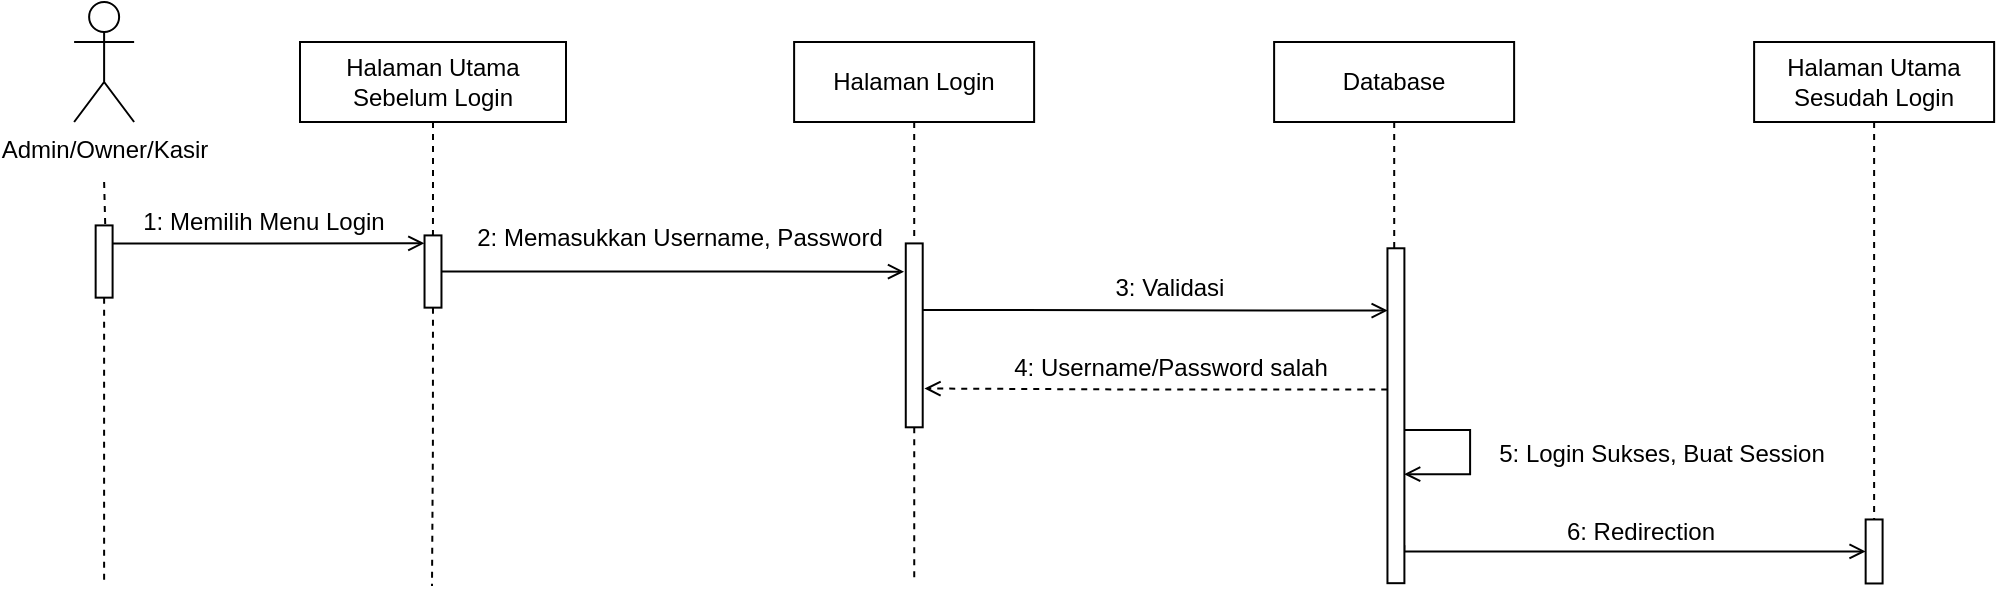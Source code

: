 <mxfile version="15.4.0" type="device" pages="8"><diagram name="Login" id="yrbwO8b2uMZUyzmOfEz5"><mxGraphModel dx="4375" dy="1347" grid="1" gridSize="10" guides="1" tooltips="1" connect="1" arrows="1" fold="1" page="1" pageScale="1" pageWidth="1169" pageHeight="827" math="0" shadow="0"><root><mxCell id="nAfrlirnKNtx1GLnOxoa-0"/><mxCell id="nAfrlirnKNtx1GLnOxoa-1" parent="nAfrlirnKNtx1GLnOxoa-0"/><mxCell id="RPIAoRU16JQxXJvUiQu0-0" style="edgeStyle=orthogonalEdgeStyle;rounded=0;orthogonalLoop=1;jettySize=auto;html=1;endArrow=none;endFill=0;dashed=1;startArrow=none;" parent="nAfrlirnKNtx1GLnOxoa-1" source="RPIAoRU16JQxXJvUiQu0-17" edge="1"><mxGeometry relative="1" as="geometry"><mxPoint x="-3385.94" y="-269" as="targetPoint"/><mxPoint x="-3385.94" y="-469" as="sourcePoint"/></mxGeometry></mxCell><mxCell id="RPIAoRU16JQxXJvUiQu0-1" value="Admin/Owner/Kasir" style="shape=umlActor;verticalLabelPosition=bottom;verticalAlign=top;html=1;outlineConnect=0;" parent="nAfrlirnKNtx1GLnOxoa-1" vertex="1"><mxGeometry x="-3400.94" y="-559" width="30" height="60" as="geometry"/></mxCell><mxCell id="RPIAoRU16JQxXJvUiQu0-2" value="Halaman Login" style="rounded=0;whiteSpace=wrap;html=1;" parent="nAfrlirnKNtx1GLnOxoa-1" vertex="1"><mxGeometry x="-3040.94" y="-539" width="120" height="40" as="geometry"/></mxCell><mxCell id="RPIAoRU16JQxXJvUiQu0-3" value="Database" style="rounded=0;whiteSpace=wrap;html=1;" parent="nAfrlirnKNtx1GLnOxoa-1" vertex="1"><mxGeometry x="-2800.94" y="-539" width="120" height="40" as="geometry"/></mxCell><mxCell id="RPIAoRU16JQxXJvUiQu0-4" value="" style="edgeStyle=orthogonalEdgeStyle;rounded=0;orthogonalLoop=1;jettySize=auto;html=1;endArrow=none;endFill=0;dashed=1;" parent="nAfrlirnKNtx1GLnOxoa-1" source="RPIAoRU16JQxXJvUiQu0-2" edge="1"><mxGeometry relative="1" as="geometry"><mxPoint x="-2980.891" y="-439" as="targetPoint"/><mxPoint x="-2980.94" y="-499" as="sourcePoint"/></mxGeometry></mxCell><mxCell id="RPIAoRU16JQxXJvUiQu0-5" value="2: Memasukkan Username, Password" style="text;html=1;strokeColor=none;fillColor=none;align=center;verticalAlign=middle;whiteSpace=wrap;rounded=0;" parent="nAfrlirnKNtx1GLnOxoa-1" vertex="1"><mxGeometry x="-3203.44" y="-452.94" width="210" height="24.47" as="geometry"/></mxCell><mxCell id="RPIAoRU16JQxXJvUiQu0-6" value="" style="endArrow=open;html=1;rounded=0;edgeStyle=orthogonalEdgeStyle;endFill=0;exitX=0.25;exitY=0;exitDx=0;exitDy=0;entryX=0.11;entryY=1.008;entryDx=0;entryDy=0;entryPerimeter=0;" parent="nAfrlirnKNtx1GLnOxoa-1" source="RPIAoRU16JQxXJvUiQu0-17" target="RPIAoRU16JQxXJvUiQu0-27" edge="1"><mxGeometry width="50" height="50" relative="1" as="geometry"><mxPoint x="-3384.94" y="-425" as="sourcePoint"/><mxPoint x="-3123" y="-438" as="targetPoint"/><Array as="points"/></mxGeometry></mxCell><mxCell id="RPIAoRU16JQxXJvUiQu0-7" style="edgeStyle=orthogonalEdgeStyle;rounded=0;orthogonalLoop=1;jettySize=auto;html=1;exitX=0.887;exitY=0.006;exitDx=0;exitDy=0;exitPerimeter=0;entryX=0.5;entryY=1;entryDx=0;entryDy=0;endArrow=open;endFill=0;" parent="nAfrlirnKNtx1GLnOxoa-1" source="RPIAoRU16JQxXJvUiQu0-21" target="RPIAoRU16JQxXJvUiQu0-22" edge="1"><mxGeometry relative="1" as="geometry"><mxPoint x="-2518.94" y="-284" as="targetPoint"/><mxPoint x="-2732.94" y="-284.47" as="sourcePoint"/><Array as="points"><mxPoint x="-2735.94" y="-284"/></Array></mxGeometry></mxCell><mxCell id="RPIAoRU16JQxXJvUiQu0-8" value="" style="edgeStyle=orthogonalEdgeStyle;rounded=0;orthogonalLoop=1;jettySize=auto;html=1;dashed=1;endArrow=none;endFill=0;" parent="nAfrlirnKNtx1GLnOxoa-1" source="RPIAoRU16JQxXJvUiQu0-3" edge="1"><mxGeometry relative="1" as="geometry"><mxPoint x="-2740.888" y="-430.945" as="targetPoint"/><mxPoint x="-2740.94" y="-499" as="sourcePoint"/></mxGeometry></mxCell><mxCell id="RPIAoRU16JQxXJvUiQu0-9" value="3: Validasi" style="text;html=1;strokeColor=none;fillColor=none;align=center;verticalAlign=middle;whiteSpace=wrap;rounded=0;" parent="nAfrlirnKNtx1GLnOxoa-1" vertex="1"><mxGeometry x="-2927.82" y="-428.47" width="150" height="24.25" as="geometry"/></mxCell><mxCell id="RPIAoRU16JQxXJvUiQu0-10" value="4: Username/Password salah" style="text;html=1;strokeColor=none;fillColor=none;align=center;verticalAlign=middle;whiteSpace=wrap;rounded=0;" parent="nAfrlirnKNtx1GLnOxoa-1" vertex="1"><mxGeometry x="-2941.32" y="-388.09" width="177" height="23.5" as="geometry"/></mxCell><mxCell id="RPIAoRU16JQxXJvUiQu0-11" value="" style="endArrow=open;html=1;rounded=0;edgeStyle=orthogonalEdgeStyle;entryX=0.186;entryY=0.984;entryDx=0;entryDy=0;entryPerimeter=0;endFill=0;" parent="nAfrlirnKNtx1GLnOxoa-1" target="RPIAoRU16JQxXJvUiQu0-21" edge="1"><mxGeometry width="50" height="50" relative="1" as="geometry"><mxPoint x="-2975" y="-405" as="sourcePoint"/><mxPoint x="-2752.44" y="-412.08" as="targetPoint"/><Array as="points"><mxPoint x="-2977" y="-405"/><mxPoint x="-2975" y="-405"/></Array></mxGeometry></mxCell><mxCell id="RPIAoRU16JQxXJvUiQu0-12" value="" style="endArrow=open;html=1;rounded=0;edgeStyle=orthogonalEdgeStyle;endFill=0;entryX=0.789;entryY=-0.103;entryDx=0;entryDy=0;entryPerimeter=0;exitX=0.422;exitY=1.013;exitDx=0;exitDy=0;exitPerimeter=0;dashed=1;" parent="nAfrlirnKNtx1GLnOxoa-1" source="RPIAoRU16JQxXJvUiQu0-21" target="RPIAoRU16JQxXJvUiQu0-20" edge="1"><mxGeometry width="50" height="50" relative="1" as="geometry"><mxPoint x="-2748.94" y="-366" as="sourcePoint"/><mxPoint x="-2962.82" y="-365" as="targetPoint"/><Array as="points"><mxPoint x="-2860" y="-365"/></Array></mxGeometry></mxCell><mxCell id="RPIAoRU16JQxXJvUiQu0-13" value="" style="endArrow=open;html=1;rounded=0;edgeStyle=orthogonalEdgeStyle;endFill=0;" parent="nAfrlirnKNtx1GLnOxoa-1" edge="1"><mxGeometry width="50" height="50" relative="1" as="geometry"><mxPoint x="-2735.94" y="-345" as="sourcePoint"/><mxPoint x="-2735.94" y="-322.93" as="targetPoint"/><Array as="points"><mxPoint x="-2735.94" y="-344.93"/><mxPoint x="-2702.94" y="-344.93"/><mxPoint x="-2702.94" y="-322.93"/></Array></mxGeometry></mxCell><mxCell id="RPIAoRU16JQxXJvUiQu0-14" value="5: Login Sukses, Buat Session" style="text;html=1;strokeColor=none;fillColor=none;align=center;verticalAlign=middle;whiteSpace=wrap;rounded=0;" parent="nAfrlirnKNtx1GLnOxoa-1" vertex="1"><mxGeometry x="-2691.94" y="-344" width="170" height="21" as="geometry"/></mxCell><mxCell id="RPIAoRU16JQxXJvUiQu0-15" value="Halaman Utama Sesudah Login" style="rounded=0;whiteSpace=wrap;html=1;" parent="nAfrlirnKNtx1GLnOxoa-1" vertex="1"><mxGeometry x="-2560.94" y="-539" width="120" height="40" as="geometry"/></mxCell><mxCell id="RPIAoRU16JQxXJvUiQu0-16" value="6: Redirection" style="text;html=1;strokeColor=none;fillColor=none;align=center;verticalAlign=middle;whiteSpace=wrap;rounded=0;" parent="nAfrlirnKNtx1GLnOxoa-1" vertex="1"><mxGeometry x="-2673.94" y="-304.03" width="113" height="20" as="geometry"/></mxCell><mxCell id="RPIAoRU16JQxXJvUiQu0-17" value="" style="rounded=0;whiteSpace=wrap;html=1;rotation=90;" parent="nAfrlirnKNtx1GLnOxoa-1" vertex="1"><mxGeometry x="-3404" y="-433.47" width="36.12" height="8.47" as="geometry"/></mxCell><mxCell id="RPIAoRU16JQxXJvUiQu0-18" value="" style="edgeStyle=orthogonalEdgeStyle;rounded=0;orthogonalLoop=1;jettySize=auto;html=1;endArrow=none;endFill=0;dashed=1;" parent="nAfrlirnKNtx1GLnOxoa-1" target="RPIAoRU16JQxXJvUiQu0-17" edge="1"><mxGeometry relative="1" as="geometry"><mxPoint x="-3385.94" y="-109" as="targetPoint"/><mxPoint x="-3385.94" y="-469" as="sourcePoint"/></mxGeometry></mxCell><mxCell id="RPIAoRU16JQxXJvUiQu0-19" style="edgeStyle=none;rounded=1;sketch=0;orthogonalLoop=1;jettySize=auto;html=1;dashed=1;endArrow=none;endFill=0;" parent="nAfrlirnKNtx1GLnOxoa-1" source="RPIAoRU16JQxXJvUiQu0-20" edge="1"><mxGeometry relative="1" as="geometry"><mxPoint x="-2980.88" y="-268.845" as="targetPoint"/></mxGeometry></mxCell><mxCell id="RPIAoRU16JQxXJvUiQu0-20" value="" style="rounded=0;whiteSpace=wrap;html=1;rotation=90;" parent="nAfrlirnKNtx1GLnOxoa-1" vertex="1"><mxGeometry x="-3026.85" y="-396.56" width="91.94" height="8.47" as="geometry"/></mxCell><mxCell id="RPIAoRU16JQxXJvUiQu0-21" value="" style="rounded=0;whiteSpace=wrap;html=1;rotation=90;" parent="nAfrlirnKNtx1GLnOxoa-1" vertex="1"><mxGeometry x="-2823.76" y="-356.37" width="167.45" height="8.47" as="geometry"/></mxCell><mxCell id="RPIAoRU16JQxXJvUiQu0-22" value="" style="rounded=0;whiteSpace=wrap;html=1;rotation=90;" parent="nAfrlirnKNtx1GLnOxoa-1" vertex="1"><mxGeometry x="-2516.94" y="-288.5" width="32" height="8.47" as="geometry"/></mxCell><mxCell id="RPIAoRU16JQxXJvUiQu0-23" value="" style="edgeStyle=orthogonalEdgeStyle;rounded=0;orthogonalLoop=1;jettySize=auto;html=1;dashed=1;endArrow=none;endFill=0;" parent="nAfrlirnKNtx1GLnOxoa-1" source="RPIAoRU16JQxXJvUiQu0-15" target="RPIAoRU16JQxXJvUiQu0-22" edge="1"><mxGeometry relative="1" as="geometry"><mxPoint x="-2500.94" y="-109" as="targetPoint"/><mxPoint x="-2500.94" y="-499" as="sourcePoint"/></mxGeometry></mxCell><mxCell id="RPIAoRU16JQxXJvUiQu0-24" style="edgeStyle=orthogonalEdgeStyle;rounded=0;orthogonalLoop=1;jettySize=auto;html=1;endArrow=none;endFill=0;dashed=1;startArrow=none;" parent="nAfrlirnKNtx1GLnOxoa-1" source="RPIAoRU16JQxXJvUiQu0-27" edge="1"><mxGeometry relative="1" as="geometry"><mxPoint x="-3222.0" y="-267" as="targetPoint"/></mxGeometry></mxCell><mxCell id="RPIAoRU16JQxXJvUiQu0-25" value="Halaman Utama Sebelum Login" style="rounded=0;whiteSpace=wrap;html=1;" parent="nAfrlirnKNtx1GLnOxoa-1" vertex="1"><mxGeometry x="-3288" y="-539" width="133" height="40" as="geometry"/></mxCell><mxCell id="RPIAoRU16JQxXJvUiQu0-26" style="edgeStyle=orthogonalEdgeStyle;rounded=0;orthogonalLoop=1;jettySize=auto;html=1;entryX=0.154;entryY=1.101;entryDx=0;entryDy=0;entryPerimeter=0;endArrow=open;endFill=0;" parent="nAfrlirnKNtx1GLnOxoa-1" source="RPIAoRU16JQxXJvUiQu0-27" target="RPIAoRU16JQxXJvUiQu0-20" edge="1"><mxGeometry relative="1" as="geometry"/></mxCell><mxCell id="RPIAoRU16JQxXJvUiQu0-27" value="" style="rounded=0;whiteSpace=wrap;html=1;rotation=90;" parent="nAfrlirnKNtx1GLnOxoa-1" vertex="1"><mxGeometry x="-3239.56" y="-428.47" width="36.12" height="8.47" as="geometry"/></mxCell><mxCell id="RPIAoRU16JQxXJvUiQu0-28" value="" style="edgeStyle=orthogonalEdgeStyle;rounded=0;orthogonalLoop=1;jettySize=auto;html=1;endArrow=none;endFill=0;dashed=1;" parent="nAfrlirnKNtx1GLnOxoa-1" source="RPIAoRU16JQxXJvUiQu0-25" target="RPIAoRU16JQxXJvUiQu0-27" edge="1"><mxGeometry relative="1" as="geometry"><mxPoint x="-3222" y="-267" as="targetPoint"/><mxPoint x="-3221.514" y="-489" as="sourcePoint"/></mxGeometry></mxCell><mxCell id="RPIAoRU16JQxXJvUiQu0-29" value="1: Memilih Menu Login" style="text;html=1;strokeColor=none;fillColor=none;align=center;verticalAlign=middle;whiteSpace=wrap;rounded=0;" parent="nAfrlirnKNtx1GLnOxoa-1" vertex="1"><mxGeometry x="-3370.94" y="-461.55" width="130" height="24.47" as="geometry"/></mxCell></root></mxGraphModel></diagram><diagram id="oUlru8LmYy94Ua9TTOhT" name="Logout"><mxGraphModel dx="868" dy="520" grid="1" gridSize="10" guides="1" tooltips="1" connect="1" arrows="1" fold="1" page="1" pageScale="1" pageWidth="1169" pageHeight="827" math="0" shadow="0"><root><mxCell id="skUdmZetii-w_6eq0vJk-0"/><mxCell id="skUdmZetii-w_6eq0vJk-1" parent="skUdmZetii-w_6eq0vJk-0"/><mxCell id="vhhQlvGOF6Dzk_PULDBH-0" style="rounded=0;orthogonalLoop=1;jettySize=auto;html=1;dashed=1;endArrow=none;endFill=0;startArrow=none;" parent="skUdmZetii-w_6eq0vJk-1" source="_DE9hLHszHT1NUjkEaVA-2" edge="1"><mxGeometry relative="1" as="geometry"><mxPoint x="262" y="522" as="targetPoint"/><mxPoint x="262" y="391" as="sourcePoint"/></mxGeometry></mxCell><mxCell id="qKjyZF_2PiYBNJNiVvwQ-0" value="Admin/Owner/Kasir" style="shape=umlActor;verticalLabelPosition=bottom;verticalAlign=top;html=1;outlineConnect=0;" parent="skUdmZetii-w_6eq0vJk-1" vertex="1"><mxGeometry x="247" y="305" width="30" height="60" as="geometry"/></mxCell><mxCell id="pMZsCBSTCe0olHsL3gCj-0" value="Pop-up Konfirmasi Logout" style="rounded=0;whiteSpace=wrap;html=1;" parent="skUdmZetii-w_6eq0vJk-1" vertex="1"><mxGeometry x="407" y="305" width="120" height="60" as="geometry"/></mxCell><mxCell id="pMZsCBSTCe0olHsL3gCj-1" value="Halaman Utama" style="rounded=0;whiteSpace=wrap;html=1;" parent="skUdmZetii-w_6eq0vJk-1" vertex="1"><mxGeometry x="802" y="305" width="120" height="60" as="geometry"/></mxCell><mxCell id="vhhQlvGOF6Dzk_PULDBH-3" value="" style="endArrow=open;html=1;rounded=0;edgeStyle=orthogonalEdgeStyle;exitX=0.5;exitY=1;exitDx=0;exitDy=0;endFill=0;entryX=0.817;entryY=-0.015;entryDx=0;entryDy=0;entryPerimeter=0;" parent="skUdmZetii-w_6eq0vJk-1" source="_DE9hLHszHT1NUjkEaVA-2" target="_DE9hLHszHT1NUjkEaVA-4" edge="1"><mxGeometry width="50" height="50" relative="1" as="geometry"><mxPoint x="263" y="435" as="sourcePoint"/><mxPoint x="457" y="420" as="targetPoint"/></mxGeometry></mxCell><mxCell id="vhhQlvGOF6Dzk_PULDBH-4" value="1: Memilih Menu Logout" style="text;html=1;strokeColor=none;fillColor=none;align=center;verticalAlign=middle;whiteSpace=wrap;rounded=0;" parent="skUdmZetii-w_6eq0vJk-1" vertex="1"><mxGeometry x="281" y="392" width="166" height="27" as="geometry"/></mxCell><mxCell id="vhhQlvGOF6Dzk_PULDBH-9" style="edgeStyle=orthogonalEdgeStyle;rounded=0;orthogonalLoop=1;jettySize=auto;html=1;endArrow=open;endFill=0;" parent="skUdmZetii-w_6eq0vJk-1" edge="1"><mxGeometry relative="1" as="geometry"><mxPoint x="630" y="469.52" as="targetPoint"/><mxPoint x="630" y="439.52" as="sourcePoint"/><Array as="points"><mxPoint x="627" y="439.52"/><mxPoint x="647" y="439.52"/><mxPoint x="647" y="469.52"/></Array></mxGeometry></mxCell><mxCell id="vhhQlvGOF6Dzk_PULDBH-7" value="" style="edgeStyle=orthogonalEdgeStyle;rounded=0;orthogonalLoop=1;jettySize=auto;html=1;dashed=1;endArrow=none;endFill=0;startArrow=none;" parent="skUdmZetii-w_6eq0vJk-1" source="_DE9hLHszHT1NUjkEaVA-4" edge="1"><mxGeometry relative="1" as="geometry"><mxPoint x="467" y="522" as="targetPoint"/><mxPoint x="467" y="365.0" as="sourcePoint"/></mxGeometry></mxCell><mxCell id="vhhQlvGOF6Dzk_PULDBH-10" value="3: Logout Berhasil, Hapus Session" style="text;html=1;strokeColor=none;fillColor=none;align=center;verticalAlign=middle;whiteSpace=wrap;rounded=0;" parent="skUdmZetii-w_6eq0vJk-1" vertex="1"><mxGeometry x="653" y="439.5" width="190" height="22.5" as="geometry"/></mxCell><mxCell id="_DE9hLHszHT1NUjkEaVA-1" value="Database" style="rounded=0;whiteSpace=wrap;html=1;" parent="skUdmZetii-w_6eq0vJk-1" vertex="1"><mxGeometry x="563" y="305" width="120" height="60" as="geometry"/></mxCell><mxCell id="_DE9hLHszHT1NUjkEaVA-2" value="" style="rounded=0;whiteSpace=wrap;html=1;sketch=0;rotation=-90;" parent="skUdmZetii-w_6eq0vJk-1" vertex="1"><mxGeometry x="247" y="413.5" width="32" height="13" as="geometry"/></mxCell><mxCell id="_DE9hLHszHT1NUjkEaVA-3" value="" style="rounded=0;orthogonalLoop=1;jettySize=auto;html=1;dashed=1;endArrow=none;endFill=0;" parent="skUdmZetii-w_6eq0vJk-1" target="_DE9hLHszHT1NUjkEaVA-2" edge="1"><mxGeometry relative="1" as="geometry"><mxPoint x="262" y="602" as="targetPoint"/><mxPoint x="262" y="391" as="sourcePoint"/></mxGeometry></mxCell><mxCell id="fON-WMMB9d7y7R4R2hMJ-2" style="edgeStyle=orthogonalEdgeStyle;rounded=0;sketch=0;orthogonalLoop=1;jettySize=auto;html=1;entryX=0.886;entryY=0.024;entryDx=0;entryDy=0;entryPerimeter=0;endArrow=open;endFill=0;exitX=0.546;exitY=1.007;exitDx=0;exitDy=0;exitPerimeter=0;" parent="skUdmZetii-w_6eq0vJk-1" source="_DE9hLHszHT1NUjkEaVA-4" target="fON-WMMB9d7y7R4R2hMJ-0" edge="1"><mxGeometry relative="1" as="geometry"/></mxCell><mxCell id="_DE9hLHszHT1NUjkEaVA-4" value="" style="rounded=0;whiteSpace=wrap;html=1;sketch=0;rotation=-90;" parent="skUdmZetii-w_6eq0vJk-1" vertex="1"><mxGeometry x="447" y="426.5" width="40" height="13" as="geometry"/></mxCell><mxCell id="_DE9hLHszHT1NUjkEaVA-5" value="" style="edgeStyle=orthogonalEdgeStyle;rounded=0;orthogonalLoop=1;jettySize=auto;html=1;dashed=1;endArrow=none;endFill=0;" parent="skUdmZetii-w_6eq0vJk-1" source="pMZsCBSTCe0olHsL3gCj-0" target="_DE9hLHszHT1NUjkEaVA-4" edge="1"><mxGeometry relative="1" as="geometry"><mxPoint x="467" y="602" as="targetPoint"/><mxPoint x="467" y="365" as="sourcePoint"/></mxGeometry></mxCell><mxCell id="h8Hn808c0r_xmC-AjA80-3" style="edgeStyle=orthogonalEdgeStyle;rounded=0;sketch=0;orthogonalLoop=1;jettySize=auto;html=1;exitX=0.086;exitY=0.971;exitDx=0;exitDy=0;endArrow=open;endFill=0;exitPerimeter=0;entryX=0.5;entryY=0;entryDx=0;entryDy=0;" parent="skUdmZetii-w_6eq0vJk-1" source="fON-WMMB9d7y7R4R2hMJ-0" target="h8Hn808c0r_xmC-AjA80-1" edge="1"><mxGeometry relative="1" as="geometry"><mxPoint x="843" y="504" as="targetPoint"/><Array as="points"><mxPoint x="736" y="503"/></Array></mxGeometry></mxCell><mxCell id="h8Hn808c0r_xmC-AjA80-7" style="edgeStyle=orthogonalEdgeStyle;rounded=0;sketch=0;orthogonalLoop=1;jettySize=auto;html=1;dashed=1;endArrow=none;endFill=0;" parent="skUdmZetii-w_6eq0vJk-1" edge="1"><mxGeometry relative="1" as="geometry"><mxPoint x="622.83" y="521.38" as="targetPoint"/><mxPoint x="622.83" y="510.38" as="sourcePoint"/></mxGeometry></mxCell><mxCell id="fON-WMMB9d7y7R4R2hMJ-0" value="" style="rounded=0;whiteSpace=wrap;html=1;sketch=0;rotation=-90;" parent="skUdmZetii-w_6eq0vJk-1" vertex="1"><mxGeometry x="578" y="459.5" width="90" height="13" as="geometry"/></mxCell><mxCell id="fON-WMMB9d7y7R4R2hMJ-1" value="" style="edgeStyle=orthogonalEdgeStyle;rounded=0;orthogonalLoop=1;jettySize=auto;html=1;dashed=1;endArrow=none;endFill=0;" parent="skUdmZetii-w_6eq0vJk-1" source="_DE9hLHszHT1NUjkEaVA-1" target="fON-WMMB9d7y7R4R2hMJ-0" edge="1"><mxGeometry relative="1" as="geometry"><mxPoint x="623.0" y="602" as="targetPoint"/><mxPoint x="623.0" y="365" as="sourcePoint"/></mxGeometry></mxCell><mxCell id="h8Hn808c0r_xmC-AjA80-0" value="2: Pilih &quot;Ya&quot;" style="text;html=1;strokeColor=none;fillColor=none;align=center;verticalAlign=middle;whiteSpace=wrap;rounded=0;" parent="skUdmZetii-w_6eq0vJk-1" vertex="1"><mxGeometry x="503" y="406.5" width="85" height="27" as="geometry"/></mxCell><mxCell id="h8Hn808c0r_xmC-AjA80-1" value="" style="rounded=0;whiteSpace=wrap;html=1;sketch=0;rotation=-90;" parent="skUdmZetii-w_6eq0vJk-1" vertex="1"><mxGeometry x="844.38" y="497.38" width="35.25" height="13" as="geometry"/></mxCell><mxCell id="h8Hn808c0r_xmC-AjA80-2" value="" style="edgeStyle=orthogonalEdgeStyle;rounded=0;orthogonalLoop=1;jettySize=auto;html=1;dashed=1;endArrow=none;endFill=0;" parent="skUdmZetii-w_6eq0vJk-1" source="pMZsCBSTCe0olHsL3gCj-1" target="h8Hn808c0r_xmC-AjA80-1" edge="1"><mxGeometry relative="1" as="geometry"><mxPoint x="862.0" y="602" as="targetPoint"/><mxPoint x="862.0" y="365" as="sourcePoint"/></mxGeometry></mxCell><mxCell id="h8Hn808c0r_xmC-AjA80-4" value="4: Redirection" style="text;html=1;strokeColor=none;fillColor=none;align=center;verticalAlign=middle;whiteSpace=wrap;rounded=0;" parent="skUdmZetii-w_6eq0vJk-1" vertex="1"><mxGeometry x="693" y="485" width="90" height="18.5" as="geometry"/></mxCell></root></mxGraphModel></diagram><diagram id="Tzn3ZehHThOVtWjmPxKW" name="Registrasi Pelanggan"><mxGraphModel dx="1736" dy="1108" grid="1" gridSize="10" guides="1" tooltips="1" connect="1" arrows="1" fold="1" page="1" pageScale="1" pageWidth="1169" pageHeight="827" math="0" shadow="0"><root><mxCell id="_W93aT6-Dvvh1jnqbgIY-0"/><mxCell id="_W93aT6-Dvvh1jnqbgIY-1" parent="_W93aT6-Dvvh1jnqbgIY-0"/><mxCell id="VQmbPE7qUcmyLvrHI221-0" value="Admin" style="shape=umlActor;verticalLabelPosition=bottom;verticalAlign=top;html=1;outlineConnect=0;rounded=0;sketch=0;" parent="_W93aT6-Dvvh1jnqbgIY-1" vertex="1"><mxGeometry x="951" y="294" width="30" height="60" as="geometry"/></mxCell><mxCell id="VQmbPE7qUcmyLvrHI221-1" value="Kasir" style="shape=umlActor;verticalLabelPosition=bottom;verticalAlign=top;html=1;outlineConnect=0;rounded=0;sketch=0;" parent="_W93aT6-Dvvh1jnqbgIY-1" vertex="1"><mxGeometry x="188" y="294" width="30" height="60" as="geometry"/></mxCell><mxCell id="jLdSmoJdXhJ1NtEqi-Sm-4" style="edgeStyle=orthogonalEdgeStyle;rounded=0;sketch=0;orthogonalLoop=1;jettySize=auto;html=1;dashed=1;endArrow=none;endFill=0;startArrow=none;" parent="_W93aT6-Dvvh1jnqbgIY-1" source="0c2hzqWyIg8UAXBlTy7H-0" edge="1"><mxGeometry relative="1" as="geometry"><mxPoint x="636" y="534" as="targetPoint"/></mxGeometry></mxCell><mxCell id="VQmbPE7qUcmyLvrHI221-2" value="Form Input Data Registrasi" style="rounded=0;whiteSpace=wrap;html=1;sketch=0;" parent="_W93aT6-Dvvh1jnqbgIY-1" vertex="1"><mxGeometry x="581" y="304" width="110" height="40" as="geometry"/></mxCell><mxCell id="jLdSmoJdXhJ1NtEqi-Sm-5" style="edgeStyle=orthogonalEdgeStyle;rounded=0;sketch=0;orthogonalLoop=1;jettySize=auto;html=1;dashed=1;endArrow=none;endFill=0;" parent="_W93aT6-Dvvh1jnqbgIY-1" source="jLdSmoJdXhJ1NtEqi-Sm-0" edge="1"><mxGeometry relative="1" as="geometry"><mxPoint x="787" y="534" as="targetPoint"/></mxGeometry></mxCell><mxCell id="jLdSmoJdXhJ1NtEqi-Sm-0" value="Database" style="rounded=0;whiteSpace=wrap;html=1;sketch=0;" parent="_W93aT6-Dvvh1jnqbgIY-1" vertex="1"><mxGeometry x="725" y="304" width="123" height="40" as="geometry"/></mxCell><mxCell id="jLdSmoJdXhJ1NtEqi-Sm-3" style="edgeStyle=orthogonalEdgeStyle;rounded=0;sketch=0;orthogonalLoop=1;jettySize=auto;html=1;dashed=1;endArrow=none;endFill=0;startArrow=none;" parent="_W93aT6-Dvvh1jnqbgIY-1" source="jLdSmoJdXhJ1NtEqi-Sm-6" edge="1"><mxGeometry relative="1" as="geometry"><mxPoint x="203" y="534" as="targetPoint"/><mxPoint x="203" y="378" as="sourcePoint"/></mxGeometry></mxCell><mxCell id="0c2hzqWyIg8UAXBlTy7H-4" style="edgeStyle=orthogonalEdgeStyle;rounded=0;sketch=0;orthogonalLoop=1;jettySize=auto;html=1;exitX=0.928;exitY=0.426;exitDx=0;exitDy=0;endArrow=open;endFill=0;exitPerimeter=0;" parent="_W93aT6-Dvvh1jnqbgIY-1" source="jLdSmoJdXhJ1NtEqi-Sm-6" edge="1"><mxGeometry relative="1" as="geometry"><mxPoint x="441" y="412.667" as="targetPoint"/></mxGeometry></mxCell><mxCell id="jLdSmoJdXhJ1NtEqi-Sm-6" value="" style="rounded=0;whiteSpace=wrap;html=1;sketch=0;" parent="_W93aT6-Dvvh1jnqbgIY-1" vertex="1"><mxGeometry x="198" y="398" width="10" height="36" as="geometry"/></mxCell><mxCell id="jLdSmoJdXhJ1NtEqi-Sm-10" value="" style="edgeStyle=orthogonalEdgeStyle;rounded=0;sketch=0;orthogonalLoop=1;jettySize=auto;html=1;dashed=1;endArrow=none;endFill=0;" parent="_W93aT6-Dvvh1jnqbgIY-1" target="jLdSmoJdXhJ1NtEqi-Sm-6" edge="1"><mxGeometry relative="1" as="geometry"><mxPoint x="203" y="734" as="targetPoint"/><mxPoint x="203" y="378" as="sourcePoint"/></mxGeometry></mxCell><mxCell id="jLdSmoJdXhJ1NtEqi-Sm-13" value="1: Memilih Menu Registrasi Pelanggan" style="text;html=1;align=center;verticalAlign=middle;resizable=0;points=[];autosize=1;strokeColor=none;fillColor=none;" parent="_W93aT6-Dvvh1jnqbgIY-1" vertex="1"><mxGeometry x="211" y="394" width="220" height="20" as="geometry"/></mxCell><mxCell id="0c2hzqWyIg8UAXBlTy7H-6" style="edgeStyle=orthogonalEdgeStyle;rounded=0;sketch=0;orthogonalLoop=1;jettySize=auto;html=1;endArrow=open;endFill=0;entryX=-0.052;entryY=0.178;entryDx=0;entryDy=0;entryPerimeter=0;" parent="_W93aT6-Dvvh1jnqbgIY-1" target="0c2hzqWyIg8UAXBlTy7H-5" edge="1"><mxGeometry relative="1" as="geometry"><mxPoint x="771" y="448.76" as="targetPoint"/><mxPoint x="641" y="448.76" as="sourcePoint"/></mxGeometry></mxCell><mxCell id="0c2hzqWyIg8UAXBlTy7H-0" value="" style="rounded=0;whiteSpace=wrap;html=1;sketch=0;" parent="_W93aT6-Dvvh1jnqbgIY-1" vertex="1"><mxGeometry x="631" y="421" width="10" height="40" as="geometry"/></mxCell><mxCell id="0c2hzqWyIg8UAXBlTy7H-2" value="" style="edgeStyle=orthogonalEdgeStyle;rounded=0;sketch=0;orthogonalLoop=1;jettySize=auto;html=1;dashed=1;endArrow=none;endFill=0;" parent="_W93aT6-Dvvh1jnqbgIY-1" source="VQmbPE7qUcmyLvrHI221-2" target="0c2hzqWyIg8UAXBlTy7H-0" edge="1"><mxGeometry relative="1" as="geometry"><mxPoint x="636" y="734" as="targetPoint"/><mxPoint x="636" y="344" as="sourcePoint"/></mxGeometry></mxCell><mxCell id="0c2hzqWyIg8UAXBlTy7H-11" style="edgeStyle=orthogonalEdgeStyle;rounded=0;sketch=0;orthogonalLoop=1;jettySize=auto;html=1;endArrow=open;endFill=0;exitX=1.033;exitY=0.29;exitDx=0;exitDy=0;exitPerimeter=0;" parent="_W93aT6-Dvvh1jnqbgIY-1" edge="1"><mxGeometry relative="1" as="geometry"><mxPoint x="792" y="480" as="targetPoint"/><mxPoint x="792.33" y="461.01" as="sourcePoint"/><Array as="points"><mxPoint x="812" y="461"/><mxPoint x="812" y="480"/></Array></mxGeometry></mxCell><mxCell id="0c2hzqWyIg8UAXBlTy7H-18" style="edgeStyle=orthogonalEdgeStyle;rounded=0;sketch=0;orthogonalLoop=1;jettySize=auto;html=1;exitX=0.9;exitY=0.919;exitDx=0;exitDy=0;entryX=-0.1;entryY=0.424;entryDx=0;entryDy=0;endArrow=open;endFill=0;exitPerimeter=0;entryPerimeter=0;" parent="_W93aT6-Dvvh1jnqbgIY-1" source="0c2hzqWyIg8UAXBlTy7H-5" target="0c2hzqWyIg8UAXBlTy7H-15" edge="1"><mxGeometry relative="1" as="geometry"/></mxCell><mxCell id="0c2hzqWyIg8UAXBlTy7H-5" value="" style="rounded=0;whiteSpace=wrap;html=1;sketch=0;" parent="_W93aT6-Dvvh1jnqbgIY-1" vertex="1"><mxGeometry x="782" y="434" width="10" height="80" as="geometry"/></mxCell><mxCell id="0c2hzqWyIg8UAXBlTy7H-9" value="3: Menyimpan Data" style="text;html=1;align=center;verticalAlign=middle;resizable=0;points=[];autosize=1;strokeColor=none;fillColor=none;" parent="_W93aT6-Dvvh1jnqbgIY-1" vertex="1"><mxGeometry x="651" y="428" width="120" height="20" as="geometry"/></mxCell><mxCell id="0c2hzqWyIg8UAXBlTy7H-12" value="4: Data tersimpan" style="text;html=1;align=center;verticalAlign=middle;resizable=0;points=[];autosize=1;strokeColor=none;fillColor=none;" parent="_W93aT6-Dvvh1jnqbgIY-1" vertex="1"><mxGeometry x="811" y="461" width="110" height="20" as="geometry"/></mxCell><mxCell id="0c2hzqWyIg8UAXBlTy7H-24" value="5: Menampilkan Data" style="text;html=1;align=center;verticalAlign=middle;resizable=0;points=[];autosize=1;" parent="_W93aT6-Dvvh1jnqbgIY-1" vertex="1"><mxGeometry x="821" y="487" width="130" height="20" as="geometry"/></mxCell><mxCell id="0c2hzqWyIg8UAXBlTy7H-15" value="" style="rounded=0;whiteSpace=wrap;html=1;sketch=0;" parent="_W93aT6-Dvvh1jnqbgIY-1" vertex="1"><mxGeometry x="961" y="494" width="10" height="33" as="geometry"/></mxCell><mxCell id="0c2hzqWyIg8UAXBlTy7H-25" value="" style="edgeStyle=orthogonalEdgeStyle;rounded=0;sketch=0;orthogonalLoop=1;jettySize=auto;html=1;dashed=1;endArrow=none;endFill=0;" parent="_W93aT6-Dvvh1jnqbgIY-1" target="0c2hzqWyIg8UAXBlTy7H-15" edge="1"><mxGeometry relative="1" as="geometry"><mxPoint x="966" y="734" as="targetPoint"/><mxPoint x="966" y="378" as="sourcePoint"/></mxGeometry></mxCell><mxCell id="P7Xt_qqiviGuym8iE4de-0" style="edgeStyle=orthogonalEdgeStyle;rounded=0;sketch=0;orthogonalLoop=1;jettySize=auto;html=1;dashed=1;endArrow=none;endFill=0;startArrow=none;" parent="_W93aT6-Dvvh1jnqbgIY-1" source="P7Xt_qqiviGuym8iE4de-2" edge="1"><mxGeometry relative="1" as="geometry"><mxPoint x="446" y="534" as="targetPoint"/></mxGeometry></mxCell><mxCell id="P7Xt_qqiviGuym8iE4de-1" value="Halaman Registrasi" style="rounded=0;whiteSpace=wrap;html=1;sketch=0;" parent="_W93aT6-Dvvh1jnqbgIY-1" vertex="1"><mxGeometry x="391" y="304" width="110" height="40" as="geometry"/></mxCell><mxCell id="P7Xt_qqiviGuym8iE4de-4" style="edgeStyle=orthogonalEdgeStyle;rounded=0;sketch=0;orthogonalLoop=1;jettySize=auto;html=1;exitX=1;exitY=0.75;exitDx=0;exitDy=0;endArrow=open;endFill=0;entryX=-0.063;entryY=0.332;entryDx=0;entryDy=0;entryPerimeter=0;" parent="_W93aT6-Dvvh1jnqbgIY-1" source="P7Xt_qqiviGuym8iE4de-2" target="0c2hzqWyIg8UAXBlTy7H-0" edge="1"><mxGeometry relative="1" as="geometry"><mxPoint x="621" y="434" as="targetPoint"/></mxGeometry></mxCell><mxCell id="P7Xt_qqiviGuym8iE4de-2" value="" style="rounded=0;whiteSpace=wrap;html=1;sketch=0;" parent="_W93aT6-Dvvh1jnqbgIY-1" vertex="1"><mxGeometry x="441" y="404" width="10" height="40" as="geometry"/></mxCell><mxCell id="P7Xt_qqiviGuym8iE4de-3" value="" style="edgeStyle=orthogonalEdgeStyle;rounded=0;sketch=0;orthogonalLoop=1;jettySize=auto;html=1;dashed=1;endArrow=none;endFill=0;" parent="_W93aT6-Dvvh1jnqbgIY-1" source="P7Xt_qqiviGuym8iE4de-1" target="P7Xt_qqiviGuym8iE4de-2" edge="1"><mxGeometry relative="1" as="geometry"><mxPoint x="446" y="734" as="targetPoint"/><mxPoint x="446" y="344" as="sourcePoint"/></mxGeometry></mxCell><mxCell id="P7Xt_qqiviGuym8iE4de-7" value="2: Mengisi Form Input data" style="text;html=1;align=center;verticalAlign=middle;resizable=0;points=[];autosize=1;strokeColor=none;fillColor=none;" parent="_W93aT6-Dvvh1jnqbgIY-1" vertex="1"><mxGeometry x="461" y="414" width="160" height="20" as="geometry"/></mxCell></root></mxGraphModel></diagram><diagram name="CRUD Outlet" id="_37CXrBn2Bky_o5bq_jk"><mxGraphModel dx="2170" dy="1385" grid="1" gridSize="10" guides="1" tooltips="1" connect="1" arrows="1" fold="1" page="1" pageScale="1" pageWidth="1169" pageHeight="827" math="0" shadow="0"><root><mxCell id="Ei-XNajgxAtde9LfQgUg-0"/><mxCell id="Ei-XNajgxAtde9LfQgUg-1" parent="Ei-XNajgxAtde9LfQgUg-0"/><mxCell id="OhbA5KqcNlIpJKwY5imF-4" style="rounded=1;sketch=0;orthogonalLoop=1;jettySize=auto;html=1;dashed=1;endArrow=none;endFill=0;startArrow=none;" parent="Ei-XNajgxAtde9LfQgUg-1" source="OhbA5KqcNlIpJKwY5imF-8" edge="1"><mxGeometry relative="1" as="geometry"><mxPoint x="142" y="697" as="targetPoint"/><mxPoint x="142" y="210" as="sourcePoint"/></mxGeometry></mxCell><mxCell id="OhbA5KqcNlIpJKwY5imF-0" value="Admin" style="shape=umlActor;verticalLabelPosition=bottom;verticalAlign=top;html=1;outlineConnect=0;rounded=0;sketch=0;" parent="Ei-XNajgxAtde9LfQgUg-1" vertex="1"><mxGeometry x="127" y="130" width="30" height="60" as="geometry"/></mxCell><mxCell id="OhbA5KqcNlIpJKwY5imF-1" value="Halaman Outlet" style="rounded=0;whiteSpace=wrap;html=1;sketch=0;" parent="Ei-XNajgxAtde9LfQgUg-1" vertex="1"><mxGeometry x="287" y="140" width="120" height="40" as="geometry"/></mxCell><mxCell id="OhbA5KqcNlIpJKwY5imF-2" value="Form Input Data Outlet" style="rounded=0;whiteSpace=wrap;html=1;sketch=0;" parent="Ei-XNajgxAtde9LfQgUg-1" vertex="1"><mxGeometry x="625" y="140" width="120" height="40" as="geometry"/></mxCell><mxCell id="OhbA5KqcNlIpJKwY5imF-3" value="Database" style="rounded=0;whiteSpace=wrap;html=1;sketch=0;" parent="Ei-XNajgxAtde9LfQgUg-1" vertex="1"><mxGeometry x="832" y="140" width="120" height="40" as="geometry"/></mxCell><mxCell id="OhbA5KqcNlIpJKwY5imF-5" style="rounded=1;sketch=0;orthogonalLoop=1;jettySize=auto;html=1;dashed=1;endArrow=none;endFill=0;startArrow=none;" parent="Ei-XNajgxAtde9LfQgUg-1" source="-oM4cwQWhSY5hQ0XpPBr-2" edge="1"><mxGeometry relative="1" as="geometry"><mxPoint x="685" y="697" as="targetPoint"/><mxPoint x="684.66" y="180" as="sourcePoint"/></mxGeometry></mxCell><mxCell id="OhbA5KqcNlIpJKwY5imF-6" style="rounded=1;sketch=0;orthogonalLoop=1;jettySize=auto;html=1;dashed=1;endArrow=none;endFill=0;startArrow=none;entryX=0.5;entryY=1;entryDx=0;entryDy=0;" parent="Ei-XNajgxAtde9LfQgUg-1" source="OhbA5KqcNlIpJKwY5imF-12" target="faTNv0KtDj9m9qKJ6Uu6-40" edge="1"><mxGeometry relative="1" as="geometry"><mxPoint x="347" y="750" as="targetPoint"/><mxPoint x="346.66" y="180" as="sourcePoint"/></mxGeometry></mxCell><mxCell id="OhbA5KqcNlIpJKwY5imF-7" style="rounded=1;sketch=0;orthogonalLoop=1;jettySize=auto;html=1;dashed=1;endArrow=none;endFill=0;startArrow=none;" parent="Ei-XNajgxAtde9LfQgUg-1" source="faTNv0KtDj9m9qKJ6Uu6-0" edge="1"><mxGeometry relative="1" as="geometry"><mxPoint x="892" y="697" as="targetPoint"/><mxPoint x="891.66" y="180" as="sourcePoint"/></mxGeometry></mxCell><mxCell id="OhbA5KqcNlIpJKwY5imF-14" style="edgeStyle=orthogonalEdgeStyle;rounded=0;sketch=0;orthogonalLoop=1;jettySize=auto;html=1;endArrow=open;endFill=0;entryX=0.085;entryY=0.068;entryDx=0;entryDy=0;entryPerimeter=0;" parent="Ei-XNajgxAtde9LfQgUg-1" source="OhbA5KqcNlIpJKwY5imF-8" target="OhbA5KqcNlIpJKwY5imF-12" edge="1"><mxGeometry relative="1" as="geometry"><mxPoint x="317" y="260" as="targetPoint"/><Array as="points"><mxPoint x="245" y="240"/></Array></mxGeometry></mxCell><mxCell id="OhbA5KqcNlIpJKwY5imF-8" value="" style="rounded=0;whiteSpace=wrap;html=1;sketch=0;" parent="Ei-XNajgxAtde9LfQgUg-1" vertex="1"><mxGeometry x="137" y="220" width="10" height="40" as="geometry"/></mxCell><mxCell id="OhbA5KqcNlIpJKwY5imF-9" value="" style="rounded=1;sketch=0;orthogonalLoop=1;jettySize=auto;html=1;dashed=1;endArrow=none;endFill=0;" parent="Ei-XNajgxAtde9LfQgUg-1" target="OhbA5KqcNlIpJKwY5imF-8" edge="1"><mxGeometry relative="1" as="geometry"><mxPoint x="142" y="770" as="targetPoint"/><mxPoint x="142" y="210" as="sourcePoint"/></mxGeometry></mxCell><mxCell id="I1TbNEaTc-90okDczu-o-0" style="edgeStyle=orthogonalEdgeStyle;sketch=0;orthogonalLoop=1;jettySize=auto;html=1;exitX=0.988;exitY=0.261;exitDx=0;exitDy=0;endArrow=open;endFill=0;rounded=0;exitPerimeter=0;" parent="Ei-XNajgxAtde9LfQgUg-1" source="OhbA5KqcNlIpJKwY5imF-12" edge="1"><mxGeometry relative="1" as="geometry"><mxPoint x="352" y="272" as="targetPoint"/><Array as="points"><mxPoint x="352" y="253"/><mxPoint x="377" y="253"/><mxPoint x="377" y="272"/></Array></mxGeometry></mxCell><mxCell id="-oM4cwQWhSY5hQ0XpPBr-4" style="edgeStyle=orthogonalEdgeStyle;rounded=0;sketch=0;orthogonalLoop=1;jettySize=auto;html=1;endArrow=open;endFill=0;exitX=1.012;exitY=0.471;exitDx=0;exitDy=0;entryX=0;entryY=0.25;entryDx=0;entryDy=0;exitPerimeter=0;" parent="Ei-XNajgxAtde9LfQgUg-1" source="OhbA5KqcNlIpJKwY5imF-12" target="-oM4cwQWhSY5hQ0XpPBr-2" edge="1"><mxGeometry relative="1" as="geometry"><mxPoint x="357" y="310" as="sourcePoint"/><mxPoint x="627" y="310" as="targetPoint"/><Array as="points"><mxPoint x="352" y="310"/></Array></mxGeometry></mxCell><mxCell id="OhbA5KqcNlIpJKwY5imF-12" value="" style="rounded=0;whiteSpace=wrap;html=1;sketch=0;" parent="Ei-XNajgxAtde9LfQgUg-1" vertex="1"><mxGeometry x="342" y="230" width="10" height="160" as="geometry"/></mxCell><mxCell id="OhbA5KqcNlIpJKwY5imF-13" value="" style="rounded=1;sketch=0;orthogonalLoop=1;jettySize=auto;html=1;dashed=1;endArrow=none;endFill=0;" parent="Ei-XNajgxAtde9LfQgUg-1" target="OhbA5KqcNlIpJKwY5imF-12" edge="1"><mxGeometry relative="1" as="geometry"><mxPoint x="346.66" y="740" as="targetPoint"/><mxPoint x="346.66" y="180" as="sourcePoint"/></mxGeometry></mxCell><mxCell id="OhbA5KqcNlIpJKwY5imF-15" value="1: Membuka Halaman Outlet" style="text;html=1;align=center;verticalAlign=middle;resizable=0;points=[];autosize=1;strokeColor=none;fillColor=none;" parent="Ei-XNajgxAtde9LfQgUg-1" vertex="1"><mxGeometry x="157" y="220" width="170" height="20" as="geometry"/></mxCell><mxCell id="-oM4cwQWhSY5hQ0XpPBr-0" value="2.1: Memilih Tambah Data Outlet" style="text;html=1;align=center;verticalAlign=middle;resizable=0;points=[];autosize=1;strokeColor=none;fillColor=none;" parent="Ei-XNajgxAtde9LfQgUg-1" vertex="1"><mxGeometry x="395" y="253" width="190" height="20" as="geometry"/></mxCell><mxCell id="faTNv0KtDj9m9qKJ6Uu6-2" style="edgeStyle=orthogonalEdgeStyle;rounded=0;sketch=0;orthogonalLoop=1;jettySize=auto;html=1;exitX=1;exitY=0.75;exitDx=0;exitDy=0;endArrow=open;endFill=0;entryX=0.094;entryY=0.141;entryDx=0;entryDy=0;entryPerimeter=0;" parent="Ei-XNajgxAtde9LfQgUg-1" source="-oM4cwQWhSY5hQ0XpPBr-2" target="faTNv0KtDj9m9qKJ6Uu6-0" edge="1"><mxGeometry relative="1" as="geometry"><mxPoint x="878" y="330" as="targetPoint"/><Array as="points"><mxPoint x="878" y="330"/></Array></mxGeometry></mxCell><mxCell id="-oM4cwQWhSY5hQ0XpPBr-2" value="" style="rounded=0;whiteSpace=wrap;html=1;sketch=0;" parent="Ei-XNajgxAtde9LfQgUg-1" vertex="1"><mxGeometry x="680" y="300" width="10" height="40" as="geometry"/></mxCell><mxCell id="-oM4cwQWhSY5hQ0XpPBr-3" value="" style="rounded=1;sketch=0;orthogonalLoop=1;jettySize=auto;html=1;dashed=1;endArrow=none;endFill=0;" parent="Ei-XNajgxAtde9LfQgUg-1" target="-oM4cwQWhSY5hQ0XpPBr-2" edge="1"><mxGeometry relative="1" as="geometry"><mxPoint x="684.66" y="740" as="targetPoint"/><mxPoint x="684.66" y="180.0" as="sourcePoint"/></mxGeometry></mxCell><mxCell id="-oM4cwQWhSY5hQ0XpPBr-5" value="2.2: Input Nama Outlet, Nama Owner, No.Telp, Alamat" style="text;html=1;align=center;verticalAlign=middle;resizable=0;points=[];autosize=1;strokeColor=none;fillColor=none;" parent="Ei-XNajgxAtde9LfQgUg-1" vertex="1"><mxGeometry x="363" y="290" width="310" height="20" as="geometry"/></mxCell><mxCell id="faTNv0KtDj9m9qKJ6Uu6-7" style="edgeStyle=orthogonalEdgeStyle;rounded=0;sketch=0;orthogonalLoop=1;jettySize=auto;html=1;exitX=0.014;exitY=0.85;exitDx=0;exitDy=0;endArrow=open;endFill=0;entryX=0.984;entryY=0.937;entryDx=0;entryDy=0;entryPerimeter=0;dashed=1;exitPerimeter=0;" parent="Ei-XNajgxAtde9LfQgUg-1" source="faTNv0KtDj9m9qKJ6Uu6-0" target="OhbA5KqcNlIpJKwY5imF-12" edge="1"><mxGeometry relative="1" as="geometry"><mxPoint x="377" y="380" as="targetPoint"/><Array as="points"><mxPoint x="352" y="380"/></Array></mxGeometry></mxCell><mxCell id="faTNv0KtDj9m9qKJ6Uu6-0" value="" style="rounded=0;whiteSpace=wrap;html=1;sketch=0;" parent="Ei-XNajgxAtde9LfQgUg-1" vertex="1"><mxGeometry x="887" y="320" width="10" height="70" as="geometry"/></mxCell><mxCell id="faTNv0KtDj9m9qKJ6Uu6-1" value="" style="rounded=1;sketch=0;orthogonalLoop=1;jettySize=auto;html=1;dashed=1;endArrow=none;endFill=0;" parent="Ei-XNajgxAtde9LfQgUg-1" target="faTNv0KtDj9m9qKJ6Uu6-0" edge="1"><mxGeometry relative="1" as="geometry"><mxPoint x="891.66" y="740" as="targetPoint"/><mxPoint x="891.66" y="180" as="sourcePoint"/></mxGeometry></mxCell><mxCell id="faTNv0KtDj9m9qKJ6Uu6-3" value="2.3: Menambah Data Outlet" style="text;html=1;align=center;verticalAlign=middle;resizable=0;points=[];autosize=1;strokeColor=none;fillColor=none;" parent="Ei-XNajgxAtde9LfQgUg-1" vertex="1"><mxGeometry x="707" y="310" width="160" height="20" as="geometry"/></mxCell><mxCell id="faTNv0KtDj9m9qKJ6Uu6-5" style="edgeStyle=orthogonalEdgeStyle;sketch=0;orthogonalLoop=1;jettySize=auto;html=1;exitX=1;exitY=0.25;exitDx=0;exitDy=0;endArrow=open;endFill=0;rounded=0;" parent="Ei-XNajgxAtde9LfQgUg-1" edge="1"><mxGeometry relative="1" as="geometry"><mxPoint x="897" y="359.5" as="targetPoint"/><mxPoint x="897" y="340" as="sourcePoint"/><Array as="points"><mxPoint x="897" y="340.5"/><mxPoint x="922" y="340.5"/><mxPoint x="922" y="359.5"/><mxPoint x="897" y="359.5"/></Array></mxGeometry></mxCell><mxCell id="faTNv0KtDj9m9qKJ6Uu6-6" value="2.4: Data Tersimpan" style="text;html=1;align=center;verticalAlign=middle;resizable=0;points=[];autosize=1;strokeColor=none;fillColor=none;" parent="Ei-XNajgxAtde9LfQgUg-1" vertex="1"><mxGeometry x="923" y="340" width="120" height="20" as="geometry"/></mxCell><mxCell id="faTNv0KtDj9m9qKJ6Uu6-8" value="2.5: Menampilkan Data Outlet" style="text;html=1;align=center;verticalAlign=middle;resizable=0;points=[];autosize=1;strokeColor=none;fillColor=none;" parent="Ei-XNajgxAtde9LfQgUg-1" vertex="1"><mxGeometry x="375" y="360" width="170" height="20" as="geometry"/></mxCell><mxCell id="faTNv0KtDj9m9qKJ6Uu6-12" style="edgeStyle=orthogonalEdgeStyle;sketch=0;orthogonalLoop=1;jettySize=auto;html=1;exitX=0.988;exitY=0.261;exitDx=0;exitDy=0;endArrow=open;endFill=0;rounded=0;exitPerimeter=0;" parent="Ei-XNajgxAtde9LfQgUg-1" edge="1"><mxGeometry relative="1" as="geometry"><mxPoint x="352" y="437" as="targetPoint"/><mxPoint x="351.88" y="436.76" as="sourcePoint"/><Array as="points"><mxPoint x="352" y="418"/><mxPoint x="377" y="418"/><mxPoint x="377" y="437"/></Array></mxGeometry></mxCell><mxCell id="faTNv0KtDj9m9qKJ6Uu6-13" style="edgeStyle=orthogonalEdgeStyle;rounded=0;sketch=0;orthogonalLoop=1;jettySize=auto;html=1;endArrow=open;endFill=0;exitX=1.012;exitY=0.471;exitDx=0;exitDy=0;entryX=0;entryY=0.25;entryDx=0;entryDy=0;exitPerimeter=0;" parent="Ei-XNajgxAtde9LfQgUg-1" target="faTNv0KtDj9m9qKJ6Uu6-17" edge="1"><mxGeometry relative="1" as="geometry"><mxPoint x="352.12" y="470.36" as="sourcePoint"/><mxPoint x="627" y="475" as="targetPoint"/><Array as="points"><mxPoint x="352" y="475"/></Array></mxGeometry></mxCell><mxCell id="faTNv0KtDj9m9qKJ6Uu6-14" value="" style="rounded=0;whiteSpace=wrap;html=1;sketch=0;" parent="Ei-XNajgxAtde9LfQgUg-1" vertex="1"><mxGeometry x="342" y="410" width="10" height="151" as="geometry"/></mxCell><mxCell id="faTNv0KtDj9m9qKJ6Uu6-15" value="3.1: Memilih Ubah Data Outlet" style="text;html=1;align=center;verticalAlign=middle;resizable=0;points=[];autosize=1;strokeColor=none;fillColor=none;" parent="Ei-XNajgxAtde9LfQgUg-1" vertex="1"><mxGeometry x="387" y="418" width="180" height="20" as="geometry"/></mxCell><mxCell id="faTNv0KtDj9m9qKJ6Uu6-16" style="edgeStyle=orthogonalEdgeStyle;rounded=0;sketch=0;orthogonalLoop=1;jettySize=auto;html=1;exitX=1;exitY=0.75;exitDx=0;exitDy=0;entryX=0.036;entryY=0.124;entryDx=0;entryDy=0;entryPerimeter=0;endArrow=open;endFill=0;" parent="Ei-XNajgxAtde9LfQgUg-1" source="faTNv0KtDj9m9qKJ6Uu6-17" target="faTNv0KtDj9m9qKJ6Uu6-20" edge="1"><mxGeometry relative="1" as="geometry"><Array as="points"><mxPoint x="878" y="495"/></Array></mxGeometry></mxCell><mxCell id="faTNv0KtDj9m9qKJ6Uu6-17" value="" style="rounded=0;whiteSpace=wrap;html=1;sketch=0;" parent="Ei-XNajgxAtde9LfQgUg-1" vertex="1"><mxGeometry x="680" y="465" width="10" height="40" as="geometry"/></mxCell><mxCell id="faTNv0KtDj9m9qKJ6Uu6-18" value="3.2: Ubah Nama Outlet, Nama Owner, No.Telp, Alamat" style="text;html=1;align=center;verticalAlign=middle;resizable=0;points=[];autosize=1;strokeColor=none;fillColor=none;" parent="Ei-XNajgxAtde9LfQgUg-1" vertex="1"><mxGeometry x="363" y="455" width="310" height="20" as="geometry"/></mxCell><mxCell id="faTNv0KtDj9m9qKJ6Uu6-19" style="edgeStyle=orthogonalEdgeStyle;rounded=0;sketch=0;orthogonalLoop=1;jettySize=auto;html=1;exitX=0;exitY=0.75;exitDx=0;exitDy=0;endArrow=open;endFill=0;entryX=0.984;entryY=0.937;entryDx=0;entryDy=0;entryPerimeter=0;dashed=1;" parent="Ei-XNajgxAtde9LfQgUg-1" source="faTNv0KtDj9m9qKJ6Uu6-20" edge="1"><mxGeometry relative="1" as="geometry"><mxPoint x="351.84" y="544.92" as="targetPoint"/><Array as="points"><mxPoint x="352" y="545"/></Array></mxGeometry></mxCell><mxCell id="faTNv0KtDj9m9qKJ6Uu6-20" value="" style="rounded=0;whiteSpace=wrap;html=1;sketch=0;" parent="Ei-XNajgxAtde9LfQgUg-1" vertex="1"><mxGeometry x="887" y="485" width="10" height="76" as="geometry"/></mxCell><mxCell id="faTNv0KtDj9m9qKJ6Uu6-21" value="3.3: Memperbarui Data Outlet" style="text;html=1;align=center;verticalAlign=middle;resizable=0;points=[];autosize=1;strokeColor=none;fillColor=none;" parent="Ei-XNajgxAtde9LfQgUg-1" vertex="1"><mxGeometry x="702" y="475" width="170" height="20" as="geometry"/></mxCell><mxCell id="faTNv0KtDj9m9qKJ6Uu6-22" style="edgeStyle=orthogonalEdgeStyle;sketch=0;orthogonalLoop=1;jettySize=auto;html=1;exitX=1;exitY=0.25;exitDx=0;exitDy=0;endArrow=open;endFill=0;rounded=0;" parent="Ei-XNajgxAtde9LfQgUg-1" edge="1"><mxGeometry relative="1" as="geometry"><mxPoint x="897" y="524.5" as="targetPoint"/><mxPoint x="897" y="505" as="sourcePoint"/><Array as="points"><mxPoint x="897" y="505.5"/><mxPoint x="922" y="505.5"/><mxPoint x="922" y="524.5"/><mxPoint x="897" y="524.5"/></Array></mxGeometry></mxCell><mxCell id="faTNv0KtDj9m9qKJ6Uu6-23" value="3.4: Data Tersimpan" style="text;html=1;align=center;verticalAlign=middle;resizable=0;points=[];autosize=1;strokeColor=none;fillColor=none;" parent="Ei-XNajgxAtde9LfQgUg-1" vertex="1"><mxGeometry x="923" y="505" width="120" height="20" as="geometry"/></mxCell><mxCell id="faTNv0KtDj9m9qKJ6Uu6-24" value="3.5: Menampilkan Data Outlet" style="text;html=1;align=center;verticalAlign=middle;resizable=0;points=[];autosize=1;strokeColor=none;fillColor=none;" parent="Ei-XNajgxAtde9LfQgUg-1" vertex="1"><mxGeometry x="375" y="525" width="170" height="20" as="geometry"/></mxCell><mxCell id="faTNv0KtDj9m9qKJ6Uu6-39" style="edgeStyle=orthogonalEdgeStyle;rounded=0;sketch=0;orthogonalLoop=1;jettySize=auto;html=1;endArrow=open;endFill=0;entryX=0;entryY=0.25;entryDx=0;entryDy=0;" parent="Ei-XNajgxAtde9LfQgUg-1" target="faTNv0KtDj9m9qKJ6Uu6-43" edge="1"><mxGeometry relative="1" as="geometry"><mxPoint x="355" y="600" as="sourcePoint"/><mxPoint x="627" y="600" as="targetPoint"/><Array as="points"/></mxGeometry></mxCell><mxCell id="faTNv0KtDj9m9qKJ6Uu6-40" value="" style="rounded=0;whiteSpace=wrap;html=1;sketch=0;" parent="Ei-XNajgxAtde9LfQgUg-1" vertex="1"><mxGeometry x="342" y="580" width="10" height="117" as="geometry"/></mxCell><mxCell id="faTNv0KtDj9m9qKJ6Uu6-41" value="4.1: Memilih Hapus Data Outlet" style="text;html=1;align=center;verticalAlign=middle;resizable=0;points=[];autosize=1;strokeColor=none;fillColor=none;" parent="Ei-XNajgxAtde9LfQgUg-1" vertex="1"><mxGeometry x="428" y="580" width="180" height="20" as="geometry"/></mxCell><mxCell id="faTNv0KtDj9m9qKJ6Uu6-42" style="edgeStyle=orthogonalEdgeStyle;rounded=0;sketch=0;orthogonalLoop=1;jettySize=auto;html=1;exitX=1;exitY=0.75;exitDx=0;exitDy=0;entryX=0.036;entryY=0.124;entryDx=0;entryDy=0;entryPerimeter=0;endArrow=open;endFill=0;" parent="Ei-XNajgxAtde9LfQgUg-1" source="faTNv0KtDj9m9qKJ6Uu6-43" target="faTNv0KtDj9m9qKJ6Uu6-46" edge="1"><mxGeometry relative="1" as="geometry"><Array as="points"><mxPoint x="878" y="620"/></Array></mxGeometry></mxCell><mxCell id="faTNv0KtDj9m9qKJ6Uu6-43" value="" style="rounded=0;whiteSpace=wrap;html=1;sketch=0;" parent="Ei-XNajgxAtde9LfQgUg-1" vertex="1"><mxGeometry x="680" y="590" width="10" height="40" as="geometry"/></mxCell><mxCell id="faTNv0KtDj9m9qKJ6Uu6-45" style="edgeStyle=orthogonalEdgeStyle;rounded=0;sketch=0;orthogonalLoop=1;jettySize=auto;html=1;exitX=0;exitY=0.75;exitDx=0;exitDy=0;endArrow=open;endFill=0;dashed=1;" parent="Ei-XNajgxAtde9LfQgUg-1" source="faTNv0KtDj9m9qKJ6Uu6-46" edge="1"><mxGeometry relative="1" as="geometry"><mxPoint x="365" y="670" as="targetPoint"/><Array as="points"><mxPoint x="887" y="670"/></Array></mxGeometry></mxCell><mxCell id="faTNv0KtDj9m9qKJ6Uu6-46" value="" style="rounded=0;whiteSpace=wrap;html=1;sketch=0;" parent="Ei-XNajgxAtde9LfQgUg-1" vertex="1"><mxGeometry x="887" y="610" width="10" height="76" as="geometry"/></mxCell><mxCell id="faTNv0KtDj9m9qKJ6Uu6-47" value="4.3: Menghapus Data Outlet" style="text;html=1;align=center;verticalAlign=middle;resizable=0;points=[];autosize=1;strokeColor=none;fillColor=none;" parent="Ei-XNajgxAtde9LfQgUg-1" vertex="1"><mxGeometry x="702" y="600" width="170" height="20" as="geometry"/></mxCell><mxCell id="faTNv0KtDj9m9qKJ6Uu6-48" style="edgeStyle=orthogonalEdgeStyle;sketch=0;orthogonalLoop=1;jettySize=auto;html=1;exitX=1;exitY=0.25;exitDx=0;exitDy=0;endArrow=open;endFill=0;rounded=0;" parent="Ei-XNajgxAtde9LfQgUg-1" edge="1"><mxGeometry relative="1" as="geometry"><mxPoint x="897" y="649.5" as="targetPoint"/><mxPoint x="897" y="630" as="sourcePoint"/><Array as="points"><mxPoint x="897" y="630.5"/><mxPoint x="922" y="630.5"/><mxPoint x="922" y="649.5"/><mxPoint x="897" y="649.5"/></Array></mxGeometry></mxCell><mxCell id="faTNv0KtDj9m9qKJ6Uu6-49" value="4.4: Data Terhapus" style="text;html=1;align=center;verticalAlign=middle;resizable=0;points=[];autosize=1;strokeColor=none;fillColor=none;" parent="Ei-XNajgxAtde9LfQgUg-1" vertex="1"><mxGeometry x="923" y="630" width="120" height="20" as="geometry"/></mxCell><mxCell id="faTNv0KtDj9m9qKJ6Uu6-50" value="4.5: Menampilkan Data Outlet" style="text;html=1;align=center;verticalAlign=middle;resizable=0;points=[];autosize=1;strokeColor=none;fillColor=none;" parent="Ei-XNajgxAtde9LfQgUg-1" vertex="1"><mxGeometry x="375" y="650" width="170" height="20" as="geometry"/></mxCell></root></mxGraphModel></diagram><diagram name="CRUD Paket" id="onlpNpMBkskajPLoMCHH"><mxGraphModel dx="868" dy="554" grid="1" gridSize="10" guides="1" tooltips="1" connect="1" arrows="1" fold="1" page="1" pageScale="1" pageWidth="1169" pageHeight="827" math="0" shadow="0"><root><mxCell id="8XwLvaMREi6oaF7C6W4--0"/><mxCell id="8XwLvaMREi6oaF7C6W4--1" parent="8XwLvaMREi6oaF7C6W4--0"/><mxCell id="HV7gHR3A-TAPj67E0I-5-54" style="rounded=1;sketch=0;orthogonalLoop=1;jettySize=auto;html=1;dashed=1;endArrow=none;endFill=0;startArrow=none;" parent="8XwLvaMREi6oaF7C6W4--1" source="HV7gHR3A-TAPj67E0I-5-63" edge="1"><mxGeometry relative="1" as="geometry"><mxPoint x="155" y="660" as="targetPoint"/><mxPoint x="155" y="193" as="sourcePoint"/></mxGeometry></mxCell><mxCell id="HV7gHR3A-TAPj67E0I-5-55" value="Admin" style="shape=umlActor;verticalLabelPosition=bottom;verticalAlign=top;html=1;outlineConnect=0;rounded=0;sketch=0;" parent="8XwLvaMREi6oaF7C6W4--1" vertex="1"><mxGeometry x="140" y="113" width="30" height="60" as="geometry"/></mxCell><mxCell id="HV7gHR3A-TAPj67E0I-5-56" value="Halaman Paket Cucian" style="rounded=0;whiteSpace=wrap;html=1;sketch=0;" parent="8XwLvaMREi6oaF7C6W4--1" vertex="1"><mxGeometry x="322" y="123" width="120" height="40" as="geometry"/></mxCell><mxCell id="HV7gHR3A-TAPj67E0I-5-57" value="Form Input Paket Cucian" style="rounded=0;whiteSpace=wrap;html=1;sketch=0;" parent="8XwLvaMREi6oaF7C6W4--1" vertex="1"><mxGeometry x="602" y="123" width="120" height="40" as="geometry"/></mxCell><mxCell id="HV7gHR3A-TAPj67E0I-5-58" value="Database" style="rounded=0;whiteSpace=wrap;html=1;sketch=0;" parent="8XwLvaMREi6oaF7C6W4--1" vertex="1"><mxGeometry x="836" y="123" width="120" height="40" as="geometry"/></mxCell><mxCell id="HV7gHR3A-TAPj67E0I-5-59" style="rounded=1;sketch=0;orthogonalLoop=1;jettySize=auto;html=1;dashed=1;endArrow=none;endFill=0;startArrow=none;" parent="8XwLvaMREi6oaF7C6W4--1" source="HV7gHR3A-TAPj67E0I-5-72" edge="1"><mxGeometry relative="1" as="geometry"><mxPoint x="662" y="660" as="targetPoint"/><mxPoint x="661.66" y="163" as="sourcePoint"/></mxGeometry></mxCell><mxCell id="HV7gHR3A-TAPj67E0I-5-60" style="rounded=1;sketch=0;orthogonalLoop=1;jettySize=auto;html=1;dashed=1;endArrow=none;endFill=0;startArrow=none;entryX=0.5;entryY=1;entryDx=0;entryDy=0;" parent="8XwLvaMREi6oaF7C6W4--1" source="HV7gHR3A-TAPj67E0I-5-67" target="HV7gHR3A-TAPj67E0I-5-97" edge="1"><mxGeometry relative="1" as="geometry"><mxPoint x="382" y="733" as="targetPoint"/><mxPoint x="381.66" y="163" as="sourcePoint"/></mxGeometry></mxCell><mxCell id="HV7gHR3A-TAPj67E0I-5-61" style="rounded=1;sketch=0;orthogonalLoop=1;jettySize=auto;html=1;dashed=1;endArrow=none;endFill=0;startArrow=none;entryX=0.5;entryY=1;entryDx=0;entryDy=0;" parent="8XwLvaMREi6oaF7C6W4--1" source="HV7gHR3A-TAPj67E0I-5-76" target="HV7gHR3A-TAPj67E0I-5-103" edge="1"><mxGeometry relative="1" as="geometry"><mxPoint x="896" y="733" as="targetPoint"/><mxPoint x="895.66" y="163" as="sourcePoint"/></mxGeometry></mxCell><mxCell id="HV7gHR3A-TAPj67E0I-5-62" style="edgeStyle=orthogonalEdgeStyle;rounded=0;sketch=0;orthogonalLoop=1;jettySize=auto;html=1;endArrow=open;endFill=0;entryX=0.085;entryY=0.068;entryDx=0;entryDy=0;entryPerimeter=0;" parent="8XwLvaMREi6oaF7C6W4--1" source="HV7gHR3A-TAPj67E0I-5-63" target="HV7gHR3A-TAPj67E0I-5-67" edge="1"><mxGeometry relative="1" as="geometry"><mxPoint x="352" y="243" as="targetPoint"/><Array as="points"><mxPoint x="280" y="223"/></Array></mxGeometry></mxCell><mxCell id="HV7gHR3A-TAPj67E0I-5-63" value="" style="rounded=0;whiteSpace=wrap;html=1;sketch=0;" parent="8XwLvaMREi6oaF7C6W4--1" vertex="1"><mxGeometry x="150" y="203" width="10" height="40" as="geometry"/></mxCell><mxCell id="HV7gHR3A-TAPj67E0I-5-64" value="" style="rounded=1;sketch=0;orthogonalLoop=1;jettySize=auto;html=1;dashed=1;endArrow=none;endFill=0;" parent="8XwLvaMREi6oaF7C6W4--1" target="HV7gHR3A-TAPj67E0I-5-63" edge="1"><mxGeometry relative="1" as="geometry"><mxPoint x="155" y="753" as="targetPoint"/><mxPoint x="155" y="193" as="sourcePoint"/></mxGeometry></mxCell><mxCell id="HV7gHR3A-TAPj67E0I-5-65" style="edgeStyle=orthogonalEdgeStyle;sketch=0;orthogonalLoop=1;jettySize=auto;html=1;exitX=0.988;exitY=0.261;exitDx=0;exitDy=0;endArrow=open;endFill=0;rounded=0;exitPerimeter=0;" parent="8XwLvaMREi6oaF7C6W4--1" source="HV7gHR3A-TAPj67E0I-5-67" edge="1"><mxGeometry relative="1" as="geometry"><mxPoint x="387" y="255" as="targetPoint"/><Array as="points"><mxPoint x="387" y="236"/><mxPoint x="412" y="236"/><mxPoint x="412" y="255"/></Array></mxGeometry></mxCell><mxCell id="HV7gHR3A-TAPj67E0I-5-66" style="edgeStyle=orthogonalEdgeStyle;rounded=0;sketch=0;orthogonalLoop=1;jettySize=auto;html=1;endArrow=open;endFill=0;exitX=1.012;exitY=0.471;exitDx=0;exitDy=0;entryX=0;entryY=0.25;entryDx=0;entryDy=0;exitPerimeter=0;" parent="8XwLvaMREi6oaF7C6W4--1" source="HV7gHR3A-TAPj67E0I-5-67" target="HV7gHR3A-TAPj67E0I-5-72" edge="1"><mxGeometry relative="1" as="geometry"><mxPoint x="392" y="293" as="sourcePoint"/><mxPoint x="662" y="293" as="targetPoint"/><Array as="points"><mxPoint x="387" y="293"/></Array></mxGeometry></mxCell><mxCell id="HV7gHR3A-TAPj67E0I-5-67" value="" style="rounded=0;whiteSpace=wrap;html=1;sketch=0;" parent="8XwLvaMREi6oaF7C6W4--1" vertex="1"><mxGeometry x="377" y="213" width="10" height="160" as="geometry"/></mxCell><mxCell id="HV7gHR3A-TAPj67E0I-5-68" value="" style="rounded=1;sketch=0;orthogonalLoop=1;jettySize=auto;html=1;dashed=1;endArrow=none;endFill=0;" parent="8XwLvaMREi6oaF7C6W4--1" target="HV7gHR3A-TAPj67E0I-5-67" edge="1"><mxGeometry relative="1" as="geometry"><mxPoint x="381.66" y="723" as="targetPoint"/><mxPoint x="381.66" y="163" as="sourcePoint"/></mxGeometry></mxCell><mxCell id="HV7gHR3A-TAPj67E0I-5-69" value="1: Membuka Halaman Paket Cucian" style="text;html=1;align=center;verticalAlign=middle;resizable=0;points=[];autosize=1;strokeColor=none;fillColor=none;" parent="8XwLvaMREi6oaF7C6W4--1" vertex="1"><mxGeometry x="160" y="203" width="210" height="20" as="geometry"/></mxCell><mxCell id="HV7gHR3A-TAPj67E0I-5-70" value="2.1: Memilih Tambah Data Paket Cucian" style="text;html=1;align=center;verticalAlign=middle;resizable=0;points=[];autosize=1;strokeColor=none;fillColor=none;" parent="8XwLvaMREi6oaF7C6W4--1" vertex="1"><mxGeometry x="410" y="236" width="230" height="20" as="geometry"/></mxCell><mxCell id="HV7gHR3A-TAPj67E0I-5-71" style="edgeStyle=orthogonalEdgeStyle;rounded=0;sketch=0;orthogonalLoop=1;jettySize=auto;html=1;exitX=1;exitY=0.75;exitDx=0;exitDy=0;endArrow=open;endFill=0;" parent="8XwLvaMREi6oaF7C6W4--1" source="HV7gHR3A-TAPj67E0I-5-72" edge="1"><mxGeometry relative="1" as="geometry"><mxPoint x="890" y="313" as="targetPoint"/><Array as="points"><mxPoint x="855" y="313"/></Array></mxGeometry></mxCell><mxCell id="HV7gHR3A-TAPj67E0I-5-72" value="" style="rounded=0;whiteSpace=wrap;html=1;sketch=0;" parent="8XwLvaMREi6oaF7C6W4--1" vertex="1"><mxGeometry x="657" y="283" width="10" height="40" as="geometry"/></mxCell><mxCell id="HV7gHR3A-TAPj67E0I-5-73" value="" style="rounded=1;sketch=0;orthogonalLoop=1;jettySize=auto;html=1;dashed=1;endArrow=none;endFill=0;" parent="8XwLvaMREi6oaF7C6W4--1" target="HV7gHR3A-TAPj67E0I-5-72" edge="1"><mxGeometry relative="1" as="geometry"><mxPoint x="661.66" y="723" as="targetPoint"/><mxPoint x="661.66" y="163" as="sourcePoint"/></mxGeometry></mxCell><mxCell id="HV7gHR3A-TAPj67E0I-5-74" value="2.2: Input&amp;nbsp; Nama Paket, Harga Paket," style="text;html=1;align=center;verticalAlign=middle;resizable=0;points=[];autosize=1;strokeColor=none;fillColor=none;" parent="8XwLvaMREi6oaF7C6W4--1" vertex="1"><mxGeometry x="430" y="273" width="210" height="20" as="geometry"/></mxCell><mxCell id="HV7gHR3A-TAPj67E0I-5-75" style="edgeStyle=orthogonalEdgeStyle;rounded=0;sketch=0;orthogonalLoop=1;jettySize=auto;html=1;exitX=0.014;exitY=0.85;exitDx=0;exitDy=0;endArrow=open;endFill=0;entryX=0.984;entryY=0.937;entryDx=0;entryDy=0;entryPerimeter=0;dashed=1;exitPerimeter=0;" parent="8XwLvaMREi6oaF7C6W4--1" source="HV7gHR3A-TAPj67E0I-5-76" target="HV7gHR3A-TAPj67E0I-5-67" edge="1"><mxGeometry relative="1" as="geometry"><mxPoint x="412" y="363" as="targetPoint"/><Array as="points"><mxPoint x="387" y="363"/></Array></mxGeometry></mxCell><mxCell id="HV7gHR3A-TAPj67E0I-5-76" value="" style="rounded=0;whiteSpace=wrap;html=1;sketch=0;" parent="8XwLvaMREi6oaF7C6W4--1" vertex="1"><mxGeometry x="891" y="303" width="10" height="70" as="geometry"/></mxCell><mxCell id="HV7gHR3A-TAPj67E0I-5-77" value="" style="rounded=1;sketch=0;orthogonalLoop=1;jettySize=auto;html=1;dashed=1;endArrow=none;endFill=0;" parent="8XwLvaMREi6oaF7C6W4--1" target="HV7gHR3A-TAPj67E0I-5-76" edge="1"><mxGeometry relative="1" as="geometry"><mxPoint x="895.66" y="723" as="targetPoint"/><mxPoint x="895.66" y="163" as="sourcePoint"/></mxGeometry></mxCell><mxCell id="HV7gHR3A-TAPj67E0I-5-78" value="2.3: Menambah Data Paket Cucian" style="text;html=1;align=center;verticalAlign=middle;resizable=0;points=[];autosize=1;strokeColor=none;fillColor=none;" parent="8XwLvaMREi6oaF7C6W4--1" vertex="1"><mxGeometry x="682" y="293" width="200" height="20" as="geometry"/></mxCell><mxCell id="HV7gHR3A-TAPj67E0I-5-79" style="edgeStyle=orthogonalEdgeStyle;sketch=0;orthogonalLoop=1;jettySize=auto;html=1;exitX=1;exitY=0.25;exitDx=0;exitDy=0;endArrow=open;endFill=0;rounded=0;" parent="8XwLvaMREi6oaF7C6W4--1" edge="1"><mxGeometry relative="1" as="geometry"><mxPoint x="901" y="342.5" as="targetPoint"/><mxPoint x="901" y="323" as="sourcePoint"/><Array as="points"><mxPoint x="901" y="323.5"/><mxPoint x="926" y="323.5"/><mxPoint x="926" y="342.5"/><mxPoint x="901" y="342.5"/></Array></mxGeometry></mxCell><mxCell id="HV7gHR3A-TAPj67E0I-5-80" value="2.4: Data Tersimpan" style="text;html=1;align=center;verticalAlign=middle;resizable=0;points=[];autosize=1;strokeColor=none;fillColor=none;" parent="8XwLvaMREi6oaF7C6W4--1" vertex="1"><mxGeometry x="930" y="323" width="120" height="20" as="geometry"/></mxCell><mxCell id="HV7gHR3A-TAPj67E0I-5-81" value="2.5: Menampilkan Data Paket Cucian" style="text;html=1;align=center;verticalAlign=middle;resizable=0;points=[];autosize=1;strokeColor=none;fillColor=none;" parent="8XwLvaMREi6oaF7C6W4--1" vertex="1"><mxGeometry x="400" y="343" width="210" height="20" as="geometry"/></mxCell><mxCell id="HV7gHR3A-TAPj67E0I-5-82" style="edgeStyle=orthogonalEdgeStyle;sketch=0;orthogonalLoop=1;jettySize=auto;html=1;exitX=0.988;exitY=0.261;exitDx=0;exitDy=0;endArrow=open;endFill=0;rounded=0;exitPerimeter=0;" parent="8XwLvaMREi6oaF7C6W4--1" edge="1"><mxGeometry relative="1" as="geometry"><mxPoint x="387" y="420" as="targetPoint"/><mxPoint x="386.88" y="419.76" as="sourcePoint"/><Array as="points"><mxPoint x="387" y="401"/><mxPoint x="412" y="401"/><mxPoint x="412" y="420"/></Array></mxGeometry></mxCell><mxCell id="HV7gHR3A-TAPj67E0I-5-83" style="edgeStyle=orthogonalEdgeStyle;rounded=0;sketch=0;orthogonalLoop=1;jettySize=auto;html=1;endArrow=open;endFill=0;exitX=1.012;exitY=0.471;exitDx=0;exitDy=0;entryX=0;entryY=0.25;entryDx=0;entryDy=0;exitPerimeter=0;" parent="8XwLvaMREi6oaF7C6W4--1" target="HV7gHR3A-TAPj67E0I-5-87" edge="1"><mxGeometry relative="1" as="geometry"><mxPoint x="387.12" y="453.36" as="sourcePoint"/><mxPoint x="662" y="458" as="targetPoint"/><Array as="points"><mxPoint x="387" y="458"/></Array></mxGeometry></mxCell><mxCell id="HV7gHR3A-TAPj67E0I-5-84" value="" style="rounded=0;whiteSpace=wrap;html=1;sketch=0;" parent="8XwLvaMREi6oaF7C6W4--1" vertex="1"><mxGeometry x="377" y="393" width="10" height="151" as="geometry"/></mxCell><mxCell id="HV7gHR3A-TAPj67E0I-5-85" value="3.1: Memilih Ubah Data Paket Cucian" style="text;html=1;align=center;verticalAlign=middle;resizable=0;points=[];autosize=1;strokeColor=none;fillColor=none;" parent="8XwLvaMREi6oaF7C6W4--1" vertex="1"><mxGeometry x="410" y="404" width="220" height="20" as="geometry"/></mxCell><mxCell id="HV7gHR3A-TAPj67E0I-5-86" style="edgeStyle=orthogonalEdgeStyle;rounded=0;sketch=0;orthogonalLoop=1;jettySize=auto;html=1;exitX=1;exitY=0.75;exitDx=0;exitDy=0;entryX=0.036;entryY=0.124;entryDx=0;entryDy=0;entryPerimeter=0;endArrow=open;endFill=0;" parent="8XwLvaMREi6oaF7C6W4--1" source="HV7gHR3A-TAPj67E0I-5-87" target="HV7gHR3A-TAPj67E0I-5-90" edge="1"><mxGeometry relative="1" as="geometry"><Array as="points"><mxPoint x="855" y="478"/></Array></mxGeometry></mxCell><mxCell id="HV7gHR3A-TAPj67E0I-5-87" value="" style="rounded=0;whiteSpace=wrap;html=1;sketch=0;" parent="8XwLvaMREi6oaF7C6W4--1" vertex="1"><mxGeometry x="657" y="448" width="10" height="40" as="geometry"/></mxCell><mxCell id="HV7gHR3A-TAPj67E0I-5-88" value="3.2: Ubah Nama Paket, Harga Paket" style="text;html=1;align=center;verticalAlign=middle;resizable=0;points=[];autosize=1;strokeColor=none;fillColor=none;" parent="8XwLvaMREi6oaF7C6W4--1" vertex="1"><mxGeometry x="430" y="438" width="210" height="20" as="geometry"/></mxCell><mxCell id="HV7gHR3A-TAPj67E0I-5-89" style="edgeStyle=orthogonalEdgeStyle;rounded=0;sketch=0;orthogonalLoop=1;jettySize=auto;html=1;exitX=0;exitY=0.75;exitDx=0;exitDy=0;endArrow=open;endFill=0;entryX=0.984;entryY=0.937;entryDx=0;entryDy=0;entryPerimeter=0;dashed=1;" parent="8XwLvaMREi6oaF7C6W4--1" source="HV7gHR3A-TAPj67E0I-5-90" edge="1"><mxGeometry relative="1" as="geometry"><mxPoint x="386.84" y="527.92" as="targetPoint"/><Array as="points"><mxPoint x="387" y="528"/></Array></mxGeometry></mxCell><mxCell id="HV7gHR3A-TAPj67E0I-5-90" value="" style="rounded=0;whiteSpace=wrap;html=1;sketch=0;" parent="8XwLvaMREi6oaF7C6W4--1" vertex="1"><mxGeometry x="891" y="468" width="10" height="76" as="geometry"/></mxCell><mxCell id="HV7gHR3A-TAPj67E0I-5-91" value="3.3: Memperbarui Data Paket Cucian" style="text;html=1;align=center;verticalAlign=middle;resizable=0;points=[];autosize=1;strokeColor=none;fillColor=none;" parent="8XwLvaMREi6oaF7C6W4--1" vertex="1"><mxGeometry x="672" y="458" width="210" height="20" as="geometry"/></mxCell><mxCell id="HV7gHR3A-TAPj67E0I-5-92" style="edgeStyle=orthogonalEdgeStyle;sketch=0;orthogonalLoop=1;jettySize=auto;html=1;exitX=1;exitY=0.25;exitDx=0;exitDy=0;endArrow=open;endFill=0;rounded=0;" parent="8XwLvaMREi6oaF7C6W4--1" edge="1"><mxGeometry relative="1" as="geometry"><mxPoint x="901" y="507.5" as="targetPoint"/><mxPoint x="901" y="488" as="sourcePoint"/><Array as="points"><mxPoint x="901" y="488.5"/><mxPoint x="926" y="488.5"/><mxPoint x="926" y="507.5"/><mxPoint x="901" y="507.5"/></Array></mxGeometry></mxCell><mxCell id="HV7gHR3A-TAPj67E0I-5-93" value="3.4: Data Tersimpan" style="text;html=1;align=center;verticalAlign=middle;resizable=0;points=[];autosize=1;strokeColor=none;fillColor=none;" parent="8XwLvaMREi6oaF7C6W4--1" vertex="1"><mxGeometry x="930" y="488" width="120" height="20" as="geometry"/></mxCell><mxCell id="HV7gHR3A-TAPj67E0I-5-94" value="3.5: Menampilkan Data Paket Cucian" style="text;html=1;align=center;verticalAlign=middle;resizable=0;points=[];autosize=1;strokeColor=none;fillColor=none;" parent="8XwLvaMREi6oaF7C6W4--1" vertex="1"><mxGeometry x="430" y="508" width="210" height="20" as="geometry"/></mxCell><mxCell id="HV7gHR3A-TAPj67E0I-5-96" style="edgeStyle=orthogonalEdgeStyle;rounded=0;sketch=0;orthogonalLoop=1;jettySize=auto;html=1;endArrow=open;endFill=0;entryX=0;entryY=0.25;entryDx=0;entryDy=0;startArrow=none;exitX=1.016;exitY=0.124;exitDx=0;exitDy=0;exitPerimeter=0;" parent="8XwLvaMREi6oaF7C6W4--1" source="HV7gHR3A-TAPj67E0I-5-97" target="HV7gHR3A-TAPj67E0I-5-100" edge="1"><mxGeometry relative="1" as="geometry"><mxPoint x="390" y="575" as="sourcePoint"/><mxPoint x="662" y="575" as="targetPoint"/><Array as="points"/></mxGeometry></mxCell><mxCell id="HV7gHR3A-TAPj67E0I-5-97" value="" style="rounded=0;whiteSpace=wrap;html=1;sketch=0;" parent="8XwLvaMREi6oaF7C6W4--1" vertex="1"><mxGeometry x="377" y="563" width="10" height="97" as="geometry"/></mxCell><mxCell id="HV7gHR3A-TAPj67E0I-5-98" value="4.1: Memilih Hapus Data Paket Cucian" style="text;html=1;align=center;verticalAlign=middle;resizable=0;points=[];autosize=1;strokeColor=none;fillColor=none;" parent="8XwLvaMREi6oaF7C6W4--1" vertex="1"><mxGeometry x="415" y="555" width="220" height="20" as="geometry"/></mxCell><mxCell id="HV7gHR3A-TAPj67E0I-5-99" style="edgeStyle=orthogonalEdgeStyle;rounded=0;sketch=0;orthogonalLoop=1;jettySize=auto;html=1;exitX=1;exitY=0.75;exitDx=0;exitDy=0;entryX=0.036;entryY=0.124;entryDx=0;entryDy=0;entryPerimeter=0;endArrow=open;endFill=0;" parent="8XwLvaMREi6oaF7C6W4--1" source="HV7gHR3A-TAPj67E0I-5-100" target="HV7gHR3A-TAPj67E0I-5-103" edge="1"><mxGeometry relative="1" as="geometry"><Array as="points"><mxPoint x="855" y="595"/></Array></mxGeometry></mxCell><mxCell id="HV7gHR3A-TAPj67E0I-5-100" value="" style="rounded=0;whiteSpace=wrap;html=1;sketch=0;" parent="8XwLvaMREi6oaF7C6W4--1" vertex="1"><mxGeometry x="657" y="565" width="10" height="40" as="geometry"/></mxCell><mxCell id="HV7gHR3A-TAPj67E0I-5-102" style="edgeStyle=orthogonalEdgeStyle;rounded=0;sketch=0;orthogonalLoop=1;jettySize=auto;html=1;exitX=0;exitY=0.75;exitDx=0;exitDy=0;endArrow=open;endFill=0;dashed=1;entryX=0.977;entryY=0.839;entryDx=0;entryDy=0;entryPerimeter=0;" parent="8XwLvaMREi6oaF7C6W4--1" source="HV7gHR3A-TAPj67E0I-5-103" target="HV7gHR3A-TAPj67E0I-5-97" edge="1"><mxGeometry relative="1" as="geometry"><mxPoint x="400" y="645" as="targetPoint"/><Array as="points"><mxPoint x="891" y="644"/></Array></mxGeometry></mxCell><mxCell id="HV7gHR3A-TAPj67E0I-5-103" value="" style="rounded=0;whiteSpace=wrap;html=1;sketch=0;" parent="8XwLvaMREi6oaF7C6W4--1" vertex="1"><mxGeometry x="891" y="585" width="10" height="76" as="geometry"/></mxCell><mxCell id="HV7gHR3A-TAPj67E0I-5-104" value="4.3: Menghapus Data Paket Cucian" style="text;html=1;align=center;verticalAlign=middle;resizable=0;points=[];autosize=1;strokeColor=none;fillColor=none;" parent="8XwLvaMREi6oaF7C6W4--1" vertex="1"><mxGeometry x="682" y="575" width="200" height="20" as="geometry"/></mxCell><mxCell id="HV7gHR3A-TAPj67E0I-5-105" style="edgeStyle=orthogonalEdgeStyle;sketch=0;orthogonalLoop=1;jettySize=auto;html=1;exitX=1;exitY=0.25;exitDx=0;exitDy=0;endArrow=open;endFill=0;rounded=0;" parent="8XwLvaMREi6oaF7C6W4--1" edge="1"><mxGeometry relative="1" as="geometry"><mxPoint x="901" y="624.5" as="targetPoint"/><mxPoint x="901" y="605" as="sourcePoint"/><Array as="points"><mxPoint x="901" y="605.5"/><mxPoint x="926" y="605.5"/><mxPoint x="926" y="624.5"/><mxPoint x="901" y="624.5"/></Array></mxGeometry></mxCell><mxCell id="HV7gHR3A-TAPj67E0I-5-106" value="4.4: Data Terhapus" style="text;html=1;align=center;verticalAlign=middle;resizable=0;points=[];autosize=1;strokeColor=none;fillColor=none;" parent="8XwLvaMREi6oaF7C6W4--1" vertex="1"><mxGeometry x="930" y="605" width="120" height="20" as="geometry"/></mxCell><mxCell id="HV7gHR3A-TAPj67E0I-5-107" value="4.5: Menampilkan Data Paket Cucian" style="text;html=1;align=center;verticalAlign=middle;resizable=0;points=[];autosize=1;strokeColor=none;fillColor=none;" parent="8XwLvaMREi6oaF7C6W4--1" vertex="1"><mxGeometry x="430" y="625" width="210" height="20" as="geometry"/></mxCell></root></mxGraphModel></diagram><diagram id="GAxaHuHCEJwc1BcjbpIH" name="CRUD Pengguna"><mxGraphModel dx="1311" dy="1583" grid="1" gridSize="10" guides="1" tooltips="1" connect="1" arrows="1" fold="1" page="1" pageScale="1" pageWidth="1169" pageHeight="827" math="0" shadow="0"><root><mxCell id="thtm8w3eqyq_fc132p4r-0"/><mxCell id="thtm8w3eqyq_fc132p4r-1" parent="thtm8w3eqyq_fc132p4r-0"/><mxCell id="JG035QHcXMZsYBPVyqJt-0" style="rounded=1;sketch=0;orthogonalLoop=1;jettySize=auto;html=1;dashed=1;endArrow=none;endFill=0;startArrow=none;" parent="thtm8w3eqyq_fc132p4r-1" source="JG035QHcXMZsYBPVyqJt-9" edge="1"><mxGeometry relative="1" as="geometry"><mxPoint x="1328" y="689" as="targetPoint"/><mxPoint x="1328" y="219" as="sourcePoint"/></mxGeometry></mxCell><mxCell id="JG035QHcXMZsYBPVyqJt-1" value="Admin" style="shape=umlActor;verticalLabelPosition=bottom;verticalAlign=top;html=1;outlineConnect=0;rounded=0;sketch=0;" parent="thtm8w3eqyq_fc132p4r-1" vertex="1"><mxGeometry x="1313" y="139" width="30" height="60" as="geometry"/></mxCell><mxCell id="JG035QHcXMZsYBPVyqJt-2" value="Halaman Pengguna" style="rounded=0;whiteSpace=wrap;html=1;sketch=0;" parent="thtm8w3eqyq_fc132p4r-1" vertex="1"><mxGeometry x="1473" y="149" width="120" height="40" as="geometry"/></mxCell><mxCell id="JG035QHcXMZsYBPVyqJt-3" value="Form Input Data Pengguna" style="rounded=0;whiteSpace=wrap;html=1;sketch=0;" parent="thtm8w3eqyq_fc132p4r-1" vertex="1"><mxGeometry x="1766" y="149" width="120" height="40" as="geometry"/></mxCell><mxCell id="JG035QHcXMZsYBPVyqJt-4" value="Database" style="rounded=0;whiteSpace=wrap;html=1;sketch=0;" parent="thtm8w3eqyq_fc132p4r-1" vertex="1"><mxGeometry x="1980" y="149" width="120" height="40" as="geometry"/></mxCell><mxCell id="JG035QHcXMZsYBPVyqJt-5" style="rounded=1;sketch=0;orthogonalLoop=1;jettySize=auto;html=1;dashed=1;endArrow=none;endFill=0;startArrow=none;" parent="thtm8w3eqyq_fc132p4r-1" source="JG035QHcXMZsYBPVyqJt-18" edge="1"><mxGeometry relative="1" as="geometry"><mxPoint x="1826" y="689" as="targetPoint"/><mxPoint x="1825.66" y="189" as="sourcePoint"/></mxGeometry></mxCell><mxCell id="JG035QHcXMZsYBPVyqJt-6" style="rounded=1;sketch=0;orthogonalLoop=1;jettySize=auto;html=1;dashed=1;endArrow=none;endFill=0;startArrow=none;entryX=0.5;entryY=1;entryDx=0;entryDy=0;" parent="thtm8w3eqyq_fc132p4r-1" source="JG035QHcXMZsYBPVyqJt-13" target="JG035QHcXMZsYBPVyqJt-43" edge="1"><mxGeometry relative="1" as="geometry"><mxPoint x="1533" y="759.0" as="targetPoint"/><mxPoint x="1532.66" y="189" as="sourcePoint"/></mxGeometry></mxCell><mxCell id="JG035QHcXMZsYBPVyqJt-7" style="rounded=1;sketch=0;orthogonalLoop=1;jettySize=auto;html=1;dashed=1;endArrow=none;endFill=0;startArrow=none;entryX=0.5;entryY=1;entryDx=0;entryDy=0;" parent="thtm8w3eqyq_fc132p4r-1" source="JG035QHcXMZsYBPVyqJt-22" target="JG035QHcXMZsYBPVyqJt-49" edge="1"><mxGeometry relative="1" as="geometry"><mxPoint x="2040" y="759.0" as="targetPoint"/><mxPoint x="2039.66" y="189" as="sourcePoint"/></mxGeometry></mxCell><mxCell id="JG035QHcXMZsYBPVyqJt-8" style="edgeStyle=orthogonalEdgeStyle;rounded=0;sketch=0;orthogonalLoop=1;jettySize=auto;html=1;endArrow=open;endFill=0;entryX=0.085;entryY=0.068;entryDx=0;entryDy=0;entryPerimeter=0;" parent="thtm8w3eqyq_fc132p4r-1" source="JG035QHcXMZsYBPVyqJt-9" target="JG035QHcXMZsYBPVyqJt-13" edge="1"><mxGeometry relative="1" as="geometry"><mxPoint x="1503" y="269" as="targetPoint"/><Array as="points"><mxPoint x="1431" y="249"/></Array></mxGeometry></mxCell><mxCell id="JG035QHcXMZsYBPVyqJt-9" value="" style="rounded=0;whiteSpace=wrap;html=1;sketch=0;" parent="thtm8w3eqyq_fc132p4r-1" vertex="1"><mxGeometry x="1323" y="229" width="10" height="40" as="geometry"/></mxCell><mxCell id="JG035QHcXMZsYBPVyqJt-10" value="" style="rounded=1;sketch=0;orthogonalLoop=1;jettySize=auto;html=1;dashed=1;endArrow=none;endFill=0;" parent="thtm8w3eqyq_fc132p4r-1" target="JG035QHcXMZsYBPVyqJt-9" edge="1"><mxGeometry relative="1" as="geometry"><mxPoint x="1328" y="779" as="targetPoint"/><mxPoint x="1328" y="219" as="sourcePoint"/></mxGeometry></mxCell><mxCell id="JG035QHcXMZsYBPVyqJt-11" style="edgeStyle=orthogonalEdgeStyle;sketch=0;orthogonalLoop=1;jettySize=auto;html=1;exitX=0.988;exitY=0.261;exitDx=0;exitDy=0;endArrow=open;endFill=0;rounded=0;exitPerimeter=0;" parent="thtm8w3eqyq_fc132p4r-1" source="JG035QHcXMZsYBPVyqJt-13" edge="1"><mxGeometry relative="1" as="geometry"><mxPoint x="1538" y="281.0" as="targetPoint"/><Array as="points"><mxPoint x="1538" y="262"/><mxPoint x="1563" y="262"/><mxPoint x="1563" y="281"/></Array></mxGeometry></mxCell><mxCell id="JG035QHcXMZsYBPVyqJt-12" style="edgeStyle=orthogonalEdgeStyle;rounded=0;sketch=0;orthogonalLoop=1;jettySize=auto;html=1;endArrow=open;endFill=0;exitX=1.012;exitY=0.471;exitDx=0;exitDy=0;entryX=0;entryY=0.25;entryDx=0;entryDy=0;exitPerimeter=0;" parent="thtm8w3eqyq_fc132p4r-1" source="JG035QHcXMZsYBPVyqJt-13" target="JG035QHcXMZsYBPVyqJt-18" edge="1"><mxGeometry relative="1" as="geometry"><mxPoint x="1543" y="319" as="sourcePoint"/><mxPoint x="1813" y="319" as="targetPoint"/><Array as="points"><mxPoint x="1538" y="319"/></Array></mxGeometry></mxCell><mxCell id="JG035QHcXMZsYBPVyqJt-13" value="" style="rounded=0;whiteSpace=wrap;html=1;sketch=0;" parent="thtm8w3eqyq_fc132p4r-1" vertex="1"><mxGeometry x="1528" y="239" width="10" height="160" as="geometry"/></mxCell><mxCell id="JG035QHcXMZsYBPVyqJt-14" value="" style="rounded=1;sketch=0;orthogonalLoop=1;jettySize=auto;html=1;dashed=1;endArrow=none;endFill=0;" parent="thtm8w3eqyq_fc132p4r-1" target="JG035QHcXMZsYBPVyqJt-13" edge="1"><mxGeometry relative="1" as="geometry"><mxPoint x="1532.66" y="749" as="targetPoint"/><mxPoint x="1532.66" y="189" as="sourcePoint"/></mxGeometry></mxCell><mxCell id="JG035QHcXMZsYBPVyqJt-15" value="1: Membuka Halaman Pengguna" style="text;html=1;align=center;verticalAlign=middle;resizable=0;points=[];autosize=1;strokeColor=none;fillColor=none;" parent="thtm8w3eqyq_fc132p4r-1" vertex="1"><mxGeometry x="1333" y="229" width="190" height="20" as="geometry"/></mxCell><mxCell id="JG035QHcXMZsYBPVyqJt-16" value="2.1: Memilih Tambah Data Pengguna" style="text;html=1;align=center;verticalAlign=middle;resizable=0;points=[];autosize=1;strokeColor=none;fillColor=none;" parent="thtm8w3eqyq_fc132p4r-1" vertex="1"><mxGeometry x="1563" y="262" width="210" height="20" as="geometry"/></mxCell><mxCell id="JG035QHcXMZsYBPVyqJt-17" style="edgeStyle=orthogonalEdgeStyle;rounded=0;sketch=0;orthogonalLoop=1;jettySize=auto;html=1;exitX=1;exitY=0.75;exitDx=0;exitDy=0;endArrow=open;endFill=0;entryX=-0.039;entryY=0.139;entryDx=0;entryDy=0;entryPerimeter=0;" parent="thtm8w3eqyq_fc132p4r-1" source="JG035QHcXMZsYBPVyqJt-18" target="JG035QHcXMZsYBPVyqJt-22" edge="1"><mxGeometry relative="1" as="geometry"><mxPoint x="2019" y="339" as="targetPoint"/><Array as="points"/></mxGeometry></mxCell><mxCell id="JG035QHcXMZsYBPVyqJt-18" value="" style="rounded=0;whiteSpace=wrap;html=1;sketch=0;" parent="thtm8w3eqyq_fc132p4r-1" vertex="1"><mxGeometry x="1821" y="309" width="10" height="40" as="geometry"/></mxCell><mxCell id="JG035QHcXMZsYBPVyqJt-19" value="" style="rounded=1;sketch=0;orthogonalLoop=1;jettySize=auto;html=1;dashed=1;endArrow=none;endFill=0;" parent="thtm8w3eqyq_fc132p4r-1" target="JG035QHcXMZsYBPVyqJt-18" edge="1"><mxGeometry relative="1" as="geometry"><mxPoint x="1825.66" y="749" as="targetPoint"/><mxPoint x="1825.66" y="189" as="sourcePoint"/></mxGeometry></mxCell><mxCell id="JG035QHcXMZsYBPVyqJt-20" value="2.2: Input Nama Outlet, Nama Owner, Alamat" style="text;html=1;align=center;verticalAlign=middle;resizable=0;points=[];autosize=1;strokeColor=none;fillColor=none;" parent="thtm8w3eqyq_fc132p4r-1" vertex="1"><mxGeometry x="1553" y="295.43" width="260" height="20" as="geometry"/></mxCell><mxCell id="JG035QHcXMZsYBPVyqJt-21" style="edgeStyle=orthogonalEdgeStyle;rounded=0;sketch=0;orthogonalLoop=1;jettySize=auto;html=1;exitX=0.014;exitY=0.85;exitDx=0;exitDy=0;endArrow=open;endFill=0;entryX=0.984;entryY=0.937;entryDx=0;entryDy=0;entryPerimeter=0;dashed=1;exitPerimeter=0;" parent="thtm8w3eqyq_fc132p4r-1" source="JG035QHcXMZsYBPVyqJt-22" target="JG035QHcXMZsYBPVyqJt-13" edge="1"><mxGeometry relative="1" as="geometry"><mxPoint x="1563" y="389" as="targetPoint"/><Array as="points"><mxPoint x="1538" y="389"/></Array></mxGeometry></mxCell><mxCell id="JG035QHcXMZsYBPVyqJt-22" value="" style="rounded=0;whiteSpace=wrap;html=1;sketch=0;" parent="thtm8w3eqyq_fc132p4r-1" vertex="1"><mxGeometry x="2035" y="329" width="10" height="70" as="geometry"/></mxCell><mxCell id="JG035QHcXMZsYBPVyqJt-23" value="" style="rounded=1;sketch=0;orthogonalLoop=1;jettySize=auto;html=1;dashed=1;endArrow=none;endFill=0;" parent="thtm8w3eqyq_fc132p4r-1" target="JG035QHcXMZsYBPVyqJt-22" edge="1"><mxGeometry relative="1" as="geometry"><mxPoint x="2039.66" y="749" as="targetPoint"/><mxPoint x="2039.66" y="189" as="sourcePoint"/></mxGeometry></mxCell><mxCell id="JG035QHcXMZsYBPVyqJt-24" value="2.3: Menambah Data Pengguna" style="text;html=1;align=center;verticalAlign=middle;resizable=0;points=[];autosize=1;strokeColor=none;fillColor=none;" parent="thtm8w3eqyq_fc132p4r-1" vertex="1"><mxGeometry x="1833" y="319" width="190" height="20" as="geometry"/></mxCell><mxCell id="JG035QHcXMZsYBPVyqJt-25" style="edgeStyle=orthogonalEdgeStyle;sketch=0;orthogonalLoop=1;jettySize=auto;html=1;exitX=1;exitY=0.25;exitDx=0;exitDy=0;endArrow=open;endFill=0;rounded=0;" parent="thtm8w3eqyq_fc132p4r-1" edge="1"><mxGeometry relative="1" as="geometry"><mxPoint x="2045" y="368.5" as="targetPoint"/><mxPoint x="2045" y="349" as="sourcePoint"/><Array as="points"><mxPoint x="2045" y="349.5"/><mxPoint x="2070" y="349.5"/><mxPoint x="2070" y="368.5"/><mxPoint x="2045" y="368.5"/></Array></mxGeometry></mxCell><mxCell id="JG035QHcXMZsYBPVyqJt-26" value="2.4: Data Tersimpan" style="text;html=1;align=center;verticalAlign=middle;resizable=0;points=[];autosize=1;strokeColor=none;fillColor=none;" parent="thtm8w3eqyq_fc132p4r-1" vertex="1"><mxGeometry x="2074" y="349" width="120" height="20" as="geometry"/></mxCell><mxCell id="JG035QHcXMZsYBPVyqJt-27" value="2.5: Menampilkan Data Pengguna" style="text;html=1;align=center;verticalAlign=middle;resizable=0;points=[];autosize=1;strokeColor=none;fillColor=none;" parent="thtm8w3eqyq_fc132p4r-1" vertex="1"><mxGeometry x="1586" y="369" width="200" height="20" as="geometry"/></mxCell><mxCell id="JG035QHcXMZsYBPVyqJt-28" style="edgeStyle=orthogonalEdgeStyle;sketch=0;orthogonalLoop=1;jettySize=auto;html=1;exitX=0.988;exitY=0.261;exitDx=0;exitDy=0;endArrow=open;endFill=0;rounded=0;exitPerimeter=0;" parent="thtm8w3eqyq_fc132p4r-1" edge="1"><mxGeometry relative="1" as="geometry"><mxPoint x="1538" y="446" as="targetPoint"/><mxPoint x="1537.88" y="445.76" as="sourcePoint"/><Array as="points"><mxPoint x="1538" y="427"/><mxPoint x="1563" y="427"/><mxPoint x="1563" y="446"/></Array></mxGeometry></mxCell><mxCell id="JG035QHcXMZsYBPVyqJt-29" style="edgeStyle=orthogonalEdgeStyle;rounded=0;sketch=0;orthogonalLoop=1;jettySize=auto;html=1;endArrow=open;endFill=0;exitX=1.012;exitY=0.471;exitDx=0;exitDy=0;entryX=0;entryY=0.25;entryDx=0;entryDy=0;exitPerimeter=0;" parent="thtm8w3eqyq_fc132p4r-1" target="JG035QHcXMZsYBPVyqJt-33" edge="1"><mxGeometry relative="1" as="geometry"><mxPoint x="1538.12" y="479.36" as="sourcePoint"/><mxPoint x="1813" y="484" as="targetPoint"/><Array as="points"><mxPoint x="1538" y="484"/></Array></mxGeometry></mxCell><mxCell id="JG035QHcXMZsYBPVyqJt-30" value="" style="rounded=0;whiteSpace=wrap;html=1;sketch=0;" parent="thtm8w3eqyq_fc132p4r-1" vertex="1"><mxGeometry x="1528" y="419" width="10" height="151" as="geometry"/></mxCell><mxCell id="JG035QHcXMZsYBPVyqJt-31" value="3.1: Memilih Ubah Data Pengguna" style="text;html=1;align=center;verticalAlign=middle;resizable=0;points=[];autosize=1;strokeColor=none;fillColor=none;" parent="thtm8w3eqyq_fc132p4r-1" vertex="1"><mxGeometry x="1586" y="429" width="200" height="20" as="geometry"/></mxCell><mxCell id="JG035QHcXMZsYBPVyqJt-32" style="edgeStyle=orthogonalEdgeStyle;rounded=0;sketch=0;orthogonalLoop=1;jettySize=auto;html=1;exitX=1;exitY=0.75;exitDx=0;exitDy=0;entryX=0.036;entryY=0.124;entryDx=0;entryDy=0;entryPerimeter=0;endArrow=open;endFill=0;" parent="thtm8w3eqyq_fc132p4r-1" source="JG035QHcXMZsYBPVyqJt-33" target="JG035QHcXMZsYBPVyqJt-36" edge="1"><mxGeometry relative="1" as="geometry"><Array as="points"><mxPoint x="2019" y="504"/></Array></mxGeometry></mxCell><mxCell id="JG035QHcXMZsYBPVyqJt-33" value="" style="rounded=0;whiteSpace=wrap;html=1;sketch=0;" parent="thtm8w3eqyq_fc132p4r-1" vertex="1"><mxGeometry x="1821" y="474" width="10" height="40" as="geometry"/></mxCell><mxCell id="JG035QHcXMZsYBPVyqJt-34" value="3.2: Ubah Nama Outlet, Nama Owner, Alamat" style="text;html=1;align=center;verticalAlign=middle;resizable=0;points=[];autosize=1;strokeColor=none;fillColor=none;" parent="thtm8w3eqyq_fc132p4r-1" vertex="1"><mxGeometry x="1548" y="464" width="260" height="20" as="geometry"/></mxCell><mxCell id="JG035QHcXMZsYBPVyqJt-35" style="edgeStyle=orthogonalEdgeStyle;rounded=0;sketch=0;orthogonalLoop=1;jettySize=auto;html=1;exitX=0;exitY=0.75;exitDx=0;exitDy=0;endArrow=open;endFill=0;entryX=0.984;entryY=0.937;entryDx=0;entryDy=0;entryPerimeter=0;dashed=1;" parent="thtm8w3eqyq_fc132p4r-1" source="JG035QHcXMZsYBPVyqJt-36" edge="1"><mxGeometry relative="1" as="geometry"><mxPoint x="1537.84" y="553.92" as="targetPoint"/><Array as="points"><mxPoint x="1538" y="554"/></Array></mxGeometry></mxCell><mxCell id="JG035QHcXMZsYBPVyqJt-36" value="" style="rounded=0;whiteSpace=wrap;html=1;sketch=0;" parent="thtm8w3eqyq_fc132p4r-1" vertex="1"><mxGeometry x="2035" y="494" width="10" height="76" as="geometry"/></mxCell><mxCell id="JG035QHcXMZsYBPVyqJt-37" value="3.3: Memperbarui Data Pengguna" style="text;html=1;align=center;verticalAlign=middle;resizable=0;points=[];autosize=1;strokeColor=none;fillColor=none;" parent="thtm8w3eqyq_fc132p4r-1" vertex="1"><mxGeometry x="1828" y="484" width="200" height="20" as="geometry"/></mxCell><mxCell id="JG035QHcXMZsYBPVyqJt-38" style="edgeStyle=orthogonalEdgeStyle;sketch=0;orthogonalLoop=1;jettySize=auto;html=1;exitX=1;exitY=0.25;exitDx=0;exitDy=0;endArrow=open;endFill=0;rounded=0;" parent="thtm8w3eqyq_fc132p4r-1" edge="1"><mxGeometry relative="1" as="geometry"><mxPoint x="2045" y="533.5" as="targetPoint"/><mxPoint x="2045" y="514" as="sourcePoint"/><Array as="points"><mxPoint x="2045" y="514.5"/><mxPoint x="2070" y="514.5"/><mxPoint x="2070" y="533.5"/><mxPoint x="2045" y="533.5"/></Array></mxGeometry></mxCell><mxCell id="JG035QHcXMZsYBPVyqJt-39" value="3.4: Data Tersimpan" style="text;html=1;align=center;verticalAlign=middle;resizable=0;points=[];autosize=1;strokeColor=none;fillColor=none;" parent="thtm8w3eqyq_fc132p4r-1" vertex="1"><mxGeometry x="2074" y="514" width="120" height="20" as="geometry"/></mxCell><mxCell id="JG035QHcXMZsYBPVyqJt-40" value="3.5: Menampilkan Data Pengguna" style="text;html=1;align=center;verticalAlign=middle;resizable=0;points=[];autosize=1;strokeColor=none;fillColor=none;" parent="thtm8w3eqyq_fc132p4r-1" vertex="1"><mxGeometry x="1586" y="534" width="200" height="20" as="geometry"/></mxCell><mxCell id="JG035QHcXMZsYBPVyqJt-42" style="edgeStyle=orthogonalEdgeStyle;rounded=0;sketch=0;orthogonalLoop=1;jettySize=auto;html=1;endArrow=open;endFill=0;entryX=0;entryY=0.25;entryDx=0;entryDy=0;exitX=0.976;exitY=0.118;exitDx=0;exitDy=0;exitPerimeter=0;" parent="thtm8w3eqyq_fc132p4r-1" source="JG035QHcXMZsYBPVyqJt-43" target="JG035QHcXMZsYBPVyqJt-46" edge="1"><mxGeometry relative="1" as="geometry"><mxPoint x="1543" y="601" as="sourcePoint"/><mxPoint x="1813" y="601" as="targetPoint"/><Array as="points"><mxPoint x="1563" y="601"/></Array></mxGeometry></mxCell><mxCell id="JG035QHcXMZsYBPVyqJt-43" value="" style="rounded=0;whiteSpace=wrap;html=1;sketch=0;" parent="thtm8w3eqyq_fc132p4r-1" vertex="1"><mxGeometry x="1528" y="589" width="10" height="100" as="geometry"/></mxCell><mxCell id="JG035QHcXMZsYBPVyqJt-44" value="4.1: Memilih Hapus Data Pengguna" style="text;html=1;align=center;verticalAlign=middle;resizable=0;points=[];autosize=1;strokeColor=none;fillColor=none;" parent="thtm8w3eqyq_fc132p4r-1" vertex="1"><mxGeometry x="1583" y="580" width="200" height="20" as="geometry"/></mxCell><mxCell id="JG035QHcXMZsYBPVyqJt-45" style="edgeStyle=orthogonalEdgeStyle;rounded=0;sketch=0;orthogonalLoop=1;jettySize=auto;html=1;exitX=1;exitY=0.75;exitDx=0;exitDy=0;entryX=0.036;entryY=0.124;entryDx=0;entryDy=0;entryPerimeter=0;endArrow=open;endFill=0;" parent="thtm8w3eqyq_fc132p4r-1" source="JG035QHcXMZsYBPVyqJt-46" target="JG035QHcXMZsYBPVyqJt-49" edge="1"><mxGeometry relative="1" as="geometry"><Array as="points"><mxPoint x="2019" y="621"/></Array></mxGeometry></mxCell><mxCell id="JG035QHcXMZsYBPVyqJt-46" value="" style="rounded=0;whiteSpace=wrap;html=1;sketch=0;" parent="thtm8w3eqyq_fc132p4r-1" vertex="1"><mxGeometry x="1821" y="591" width="10" height="40" as="geometry"/></mxCell><mxCell id="JG035QHcXMZsYBPVyqJt-48" style="edgeStyle=orthogonalEdgeStyle;rounded=0;sketch=0;orthogonalLoop=1;jettySize=auto;html=1;exitX=0;exitY=0.75;exitDx=0;exitDy=0;endArrow=open;endFill=0;dashed=1;entryX=1.034;entryY=0.817;entryDx=0;entryDy=0;entryPerimeter=0;" parent="thtm8w3eqyq_fc132p4r-1" source="JG035QHcXMZsYBPVyqJt-49" target="JG035QHcXMZsYBPVyqJt-43" edge="1"><mxGeometry relative="1" as="geometry"><mxPoint x="1553" y="671" as="targetPoint"/><Array as="points"><mxPoint x="2035" y="671"/></Array></mxGeometry></mxCell><mxCell id="JG035QHcXMZsYBPVyqJt-49" value="" style="rounded=0;whiteSpace=wrap;html=1;sketch=0;" parent="thtm8w3eqyq_fc132p4r-1" vertex="1"><mxGeometry x="2035" y="611" width="10" height="76" as="geometry"/></mxCell><mxCell id="JG035QHcXMZsYBPVyqJt-50" value="4.3: Menghapus Data Pengguna" style="text;html=1;align=center;verticalAlign=middle;resizable=0;points=[];autosize=1;strokeColor=none;fillColor=none;" parent="thtm8w3eqyq_fc132p4r-1" vertex="1"><mxGeometry x="1833" y="601" width="190" height="20" as="geometry"/></mxCell><mxCell id="JG035QHcXMZsYBPVyqJt-51" style="edgeStyle=orthogonalEdgeStyle;sketch=0;orthogonalLoop=1;jettySize=auto;html=1;exitX=1;exitY=0.25;exitDx=0;exitDy=0;endArrow=open;endFill=0;rounded=0;" parent="thtm8w3eqyq_fc132p4r-1" edge="1"><mxGeometry relative="1" as="geometry"><mxPoint x="2045" y="650.5" as="targetPoint"/><mxPoint x="2045" y="631" as="sourcePoint"/><Array as="points"><mxPoint x="2045" y="631.5"/><mxPoint x="2070" y="631.5"/><mxPoint x="2070" y="650.5"/><mxPoint x="2045" y="650.5"/></Array></mxGeometry></mxCell><mxCell id="JG035QHcXMZsYBPVyqJt-52" value="4.4: Data Terhapus" style="text;html=1;align=center;verticalAlign=middle;resizable=0;points=[];autosize=1;strokeColor=none;fillColor=none;" parent="thtm8w3eqyq_fc132p4r-1" vertex="1"><mxGeometry x="2074" y="631" width="120" height="20" as="geometry"/></mxCell><mxCell id="JG035QHcXMZsYBPVyqJt-53" value="4.5: Menampilkan Data Pengguna" style="text;html=1;align=center;verticalAlign=middle;resizable=0;points=[];autosize=1;strokeColor=none;fillColor=none;" parent="thtm8w3eqyq_fc132p4r-1" vertex="1"><mxGeometry x="1586" y="651" width="200" height="20" as="geometry"/></mxCell></root></mxGraphModel></diagram><diagram id="uvGq5FycGAFwa54zTOOG" name="Entri Transaksi"><mxGraphModel dx="1736" dy="1040" grid="1" gridSize="10" guides="1" tooltips="1" connect="1" arrows="1" fold="1" page="1" pageScale="1" pageWidth="1169" pageHeight="827" math="0" shadow="0"><root><mxCell id="kpQXk17Xx0R73ln129qK-0"/><mxCell id="kpQXk17Xx0R73ln129qK-1" parent="kpQXk17Xx0R73ln129qK-0"/><mxCell id="59S3I8wLpWOKa33LBLP8-4" style="edgeStyle=orthogonalEdgeStyle;rounded=0;orthogonalLoop=1;jettySize=auto;html=1;endArrow=none;endFill=0;dashed=1;" parent="kpQXk17Xx0R73ln129qK-1" edge="1"><mxGeometry relative="1" as="geometry"><mxPoint x="34" y="632" as="targetPoint"/><mxPoint x="34" y="282" as="sourcePoint"/></mxGeometry></mxCell><mxCell id="59S3I8wLpWOKa33LBLP8-0" value="Admin" style="shape=umlActor;verticalLabelPosition=bottom;verticalAlign=top;html=1;outlineConnect=0;" parent="kpQXk17Xx0R73ln129qK-1" vertex="1"><mxGeometry x="16" y="200" width="30" height="60" as="geometry"/></mxCell><mxCell id="59S3I8wLpWOKa33LBLP8-1" value="Halaman Transaksi" style="rounded=0;whiteSpace=wrap;html=1;" parent="kpQXk17Xx0R73ln129qK-1" vertex="1"><mxGeometry x="408" y="218" width="120" height="60" as="geometry"/></mxCell><mxCell id="59S3I8wLpWOKa33LBLP8-2" value="Form Transaksi" style="rounded=0;whiteSpace=wrap;html=1;" parent="kpQXk17Xx0R73ln129qK-1" vertex="1"><mxGeometry x="692" y="218" width="120" height="60" as="geometry"/></mxCell><mxCell id="59S3I8wLpWOKa33LBLP8-3" value="Database" style="rounded=0;whiteSpace=wrap;html=1;" parent="kpQXk17Xx0R73ln129qK-1" vertex="1"><mxGeometry x="1034" y="218" width="120" height="60" as="geometry"/></mxCell><mxCell id="59S3I8wLpWOKa33LBLP8-17" style="edgeStyle=orthogonalEdgeStyle;rounded=0;orthogonalLoop=1;jettySize=auto;html=1;exitX=0.976;exitY=0.132;exitDx=0;exitDy=0;endArrow=open;endFill=0;entryX=-0.026;entryY=0.071;entryDx=0;entryDy=0;entryPerimeter=0;exitPerimeter=0;" parent="kpQXk17Xx0R73ln129qK-1" source="59S3I8wLpWOKa33LBLP8-8" target="59S3I8wLpWOKa33LBLP8-11" edge="1"><mxGeometry relative="1" as="geometry"><mxPoint x="216" y="323" as="targetPoint"/></mxGeometry></mxCell><mxCell id="n7DjYbJAAe9AqlMqtKRf-8" style="edgeStyle=orthogonalEdgeStyle;rounded=0;orthogonalLoop=1;jettySize=auto;html=1;endArrow=open;endFill=0;exitX=1.06;exitY=0.956;exitDx=0;exitDy=0;exitPerimeter=0;entryX=-0.193;entryY=0.12;entryDx=0;entryDy=0;entryPerimeter=0;" parent="kpQXk17Xx0R73ln129qK-1" source="59S3I8wLpWOKa33LBLP8-8" target="n7DjYbJAAe9AqlMqtKRf-3" edge="1"><mxGeometry relative="1" as="geometry"><mxPoint x="156" y="508" as="targetPoint"/></mxGeometry></mxCell><mxCell id="59S3I8wLpWOKa33LBLP8-8" value="" style="rounded=0;whiteSpace=wrap;html=1;" parent="kpQXk17Xx0R73ln129qK-1" vertex="1"><mxGeometry x="24.75" y="308" width="12.5" height="210" as="geometry"/></mxCell><mxCell id="C6TYC3lQn7NtnsTfMXXc-1" style="edgeStyle=orthogonalEdgeStyle;rounded=0;orthogonalLoop=1;jettySize=auto;html=1;exitX=1.003;exitY=0.148;exitDx=0;exitDy=0;entryX=-0.056;entryY=0.075;entryDx=0;entryDy=0;endArrow=open;endFill=0;exitPerimeter=0;entryPerimeter=0;" parent="kpQXk17Xx0R73ln129qK-1" source="59S3I8wLpWOKa33LBLP8-11" target="59S3I8wLpWOKa33LBLP8-15" edge="1"><mxGeometry relative="1" as="geometry"><Array as="points"/></mxGeometry></mxCell><mxCell id="59S3I8wLpWOKa33LBLP8-11" value="" style="rounded=0;whiteSpace=wrap;html=1;" parent="kpQXk17Xx0R73ln129qK-1" vertex="1"><mxGeometry x="461.75" y="313" width="12.5" height="315" as="geometry"/></mxCell><mxCell id="59S3I8wLpWOKa33LBLP8-16" value="" style="edgeStyle=orthogonalEdgeStyle;rounded=0;orthogonalLoop=1;jettySize=auto;html=1;dashed=1;endArrow=none;endFill=0;" parent="kpQXk17Xx0R73ln129qK-1" source="59S3I8wLpWOKa33LBLP8-1" target="59S3I8wLpWOKa33LBLP8-11" edge="1"><mxGeometry relative="1" as="geometry"><mxPoint x="468" y="678" as="targetPoint"/><mxPoint x="468" y="278" as="sourcePoint"/></mxGeometry></mxCell><mxCell id="jVRe5Ros4AP8Cy6e542U-0" value="1: Membuka Halaman Transaksi" style="text;html=1;align=center;verticalAlign=middle;resizable=0;points=[];autosize=1;strokeColor=none;fillColor=none;" parent="kpQXk17Xx0R73ln129qK-1" vertex="1"><mxGeometry x="177.25" y="313" width="190" height="20" as="geometry"/></mxCell><mxCell id="QMErU3aEjFLQHHyuVC2z-6" style="edgeStyle=orthogonalEdgeStyle;rounded=0;orthogonalLoop=1;jettySize=auto;html=1;exitX=0.98;exitY=0.155;exitDx=0;exitDy=0;entryX=0;entryY=0.25;entryDx=0;entryDy=0;endArrow=open;endFill=0;exitPerimeter=0;" parent="kpQXk17Xx0R73ln129qK-1" source="59S3I8wLpWOKa33LBLP8-15" target="QMErU3aEjFLQHHyuVC2z-4" edge="1"><mxGeometry relative="1" as="geometry"/></mxCell><mxCell id="QMErU3aEjFLQHHyuVC2z-11" style="edgeStyle=orthogonalEdgeStyle;rounded=0;orthogonalLoop=1;jettySize=auto;html=1;entryX=1.06;entryY=0.723;entryDx=0;entryDy=0;dashed=1;endArrow=open;endFill=0;entryPerimeter=0;exitX=-0.167;exitY=0.422;exitDx=0;exitDy=0;exitPerimeter=0;" parent="kpQXk17Xx0R73ln129qK-1" target="59S3I8wLpWOKa33LBLP8-8" edge="1" source="59S3I8wLpWOKa33LBLP8-15"><mxGeometry relative="1" as="geometry"><mxPoint x="796" y="460" as="sourcePoint"/></mxGeometry></mxCell><mxCell id="n7DjYbJAAe9AqlMqtKRf-17" style="edgeStyle=orthogonalEdgeStyle;rounded=0;orthogonalLoop=1;jettySize=auto;html=1;endArrow=open;endFill=0;entryX=0;entryY=0.25;entryDx=0;entryDy=0;" parent="kpQXk17Xx0R73ln129qK-1" target="n7DjYbJAAe9AqlMqtKRf-15" edge="1"><mxGeometry relative="1" as="geometry"><mxPoint x="753" y="588" as="sourcePoint"/><mxPoint x="1119" y="588" as="targetPoint"/></mxGeometry></mxCell><mxCell id="59S3I8wLpWOKa33LBLP8-15" value="" style="rounded=0;whiteSpace=wrap;html=1;" parent="kpQXk17Xx0R73ln129qK-1" vertex="1"><mxGeometry x="745.75" y="338" width="12.5" height="290" as="geometry"/></mxCell><mxCell id="C6TYC3lQn7NtnsTfMXXc-2" value="" style="edgeStyle=orthogonalEdgeStyle;rounded=0;orthogonalLoop=1;jettySize=auto;html=1;dashed=1;endArrow=none;endFill=0;" parent="kpQXk17Xx0R73ln129qK-1" source="59S3I8wLpWOKa33LBLP8-2" target="59S3I8wLpWOKa33LBLP8-15" edge="1"><mxGeometry relative="1" as="geometry"><mxPoint x="752" y="678" as="targetPoint"/><mxPoint x="752" y="278" as="sourcePoint"/></mxGeometry></mxCell><mxCell id="QMErU3aEjFLQHHyuVC2z-0" value="2: Memasukkan Kode Pesanan" style="text;html=1;align=center;verticalAlign=middle;resizable=0;points=[];autosize=1;strokeColor=none;fillColor=none;" parent="kpQXk17Xx0R73ln129qK-1" vertex="1"><mxGeometry x="517" y="338" width="180" height="20" as="geometry"/></mxCell><mxCell id="QMErU3aEjFLQHHyuVC2z-10" style="edgeStyle=orthogonalEdgeStyle;rounded=0;orthogonalLoop=1;jettySize=auto;html=1;exitX=-0.036;exitY=0.929;exitDx=0;exitDy=0;entryX=0.911;entryY=0.298;entryDx=0;entryDy=0;entryPerimeter=0;endArrow=open;endFill=0;exitPerimeter=0;dashed=1;" parent="kpQXk17Xx0R73ln129qK-1" source="QMErU3aEjFLQHHyuVC2z-4" target="59S3I8wLpWOKa33LBLP8-15" edge="1"><mxGeometry relative="1" as="geometry"/></mxCell><mxCell id="QMErU3aEjFLQHHyuVC2z-7" value="3: Validasi Kode Pesanan" style="text;html=1;align=center;verticalAlign=middle;resizable=0;points=[];autosize=1;strokeColor=none;fillColor=none;" parent="kpQXk17Xx0R73ln129qK-1" vertex="1"><mxGeometry x="863" y="362" width="150" height="20" as="geometry"/></mxCell><mxCell id="QMErU3aEjFLQHHyuVC2z-8" value="4: Menampilkan Nota Detail Data Pesanan dan Total Biaya" style="text;html=1;align=center;verticalAlign=middle;resizable=0;points=[];autosize=1;strokeColor=none;fillColor=none;" parent="kpQXk17Xx0R73ln129qK-1" vertex="1"><mxGeometry x="767" y="403" width="330" height="20" as="geometry"/></mxCell><mxCell id="n7DjYbJAAe9AqlMqtKRf-0" value="5: Cetak Nota" style="text;html=1;align=center;verticalAlign=middle;resizable=0;points=[];autosize=1;strokeColor=none;fillColor=none;" parent="kpQXk17Xx0R73ln129qK-1" vertex="1"><mxGeometry x="46" y="440" width="90" height="20" as="geometry"/></mxCell><mxCell id="n7DjYbJAAe9AqlMqtKRf-1" style="edgeStyle=orthogonalEdgeStyle;rounded=0;orthogonalLoop=1;jettySize=auto;html=1;endArrow=none;endFill=0;dashed=1;" parent="kpQXk17Xx0R73ln129qK-1" edge="1"><mxGeometry relative="1" as="geometry"><mxPoint x="174" y="632" as="targetPoint"/><mxPoint x="174" y="282" as="sourcePoint"/></mxGeometry></mxCell><mxCell id="n7DjYbJAAe9AqlMqtKRf-2" value="Kasir" style="shape=umlActor;verticalLabelPosition=bottom;verticalAlign=top;html=1;outlineConnect=0;" parent="kpQXk17Xx0R73ln129qK-1" vertex="1"><mxGeometry x="156" y="200" width="30" height="60" as="geometry"/></mxCell><mxCell id="n7DjYbJAAe9AqlMqtKRf-13" style="edgeStyle=orthogonalEdgeStyle;rounded=0;orthogonalLoop=1;jettySize=auto;html=1;endArrow=open;endFill=0;entryX=-0.113;entryY=0.801;entryDx=0;entryDy=0;entryPerimeter=0;" parent="kpQXk17Xx0R73ln129qK-1" edge="1" target="59S3I8wLpWOKa33LBLP8-15"><mxGeometry relative="1" as="geometry"><mxPoint x="738" y="570" as="targetPoint"/><mxPoint x="176" y="570" as="sourcePoint"/></mxGeometry></mxCell><mxCell id="n7DjYbJAAe9AqlMqtKRf-3" value="" style="rounded=0;whiteSpace=wrap;html=1;" parent="kpQXk17Xx0R73ln129qK-1" vertex="1"><mxGeometry x="164.75" y="492" width="12.5" height="136" as="geometry"/></mxCell><mxCell id="n7DjYbJAAe9AqlMqtKRf-5" value="6: Mengirim Nota" style="text;html=1;align=center;verticalAlign=middle;resizable=0;points=[];autosize=1;strokeColor=none;fillColor=none;" parent="kpQXk17Xx0R73ln129qK-1" vertex="1"><mxGeometry x="46" y="486" width="110" height="20" as="geometry"/></mxCell><mxCell id="n7DjYbJAAe9AqlMqtKRf-10" style="edgeStyle=orthogonalEdgeStyle;rounded=0;orthogonalLoop=1;jettySize=auto;html=1;entryX=1;entryY=0.5;entryDx=0;entryDy=0;endArrow=open;endFill=0;" parent="kpQXk17Xx0R73ln129qK-1" edge="1"><mxGeometry relative="1" as="geometry"><mxPoint x="177.25" y="518" as="sourcePoint"/><mxPoint x="177.5" y="536" as="targetPoint"/><Array as="points"><mxPoint x="177.25" y="518"/><mxPoint x="196.25" y="518"/><mxPoint x="196.25" y="536"/></Array></mxGeometry></mxCell><mxCell id="n7DjYbJAAe9AqlMqtKRf-11" value="7: Transaksi Pembayaran Dengan Pelanggan" style="text;html=1;align=center;verticalAlign=middle;resizable=0;points=[];autosize=1;strokeColor=none;fillColor=none;" parent="kpQXk17Xx0R73ln129qK-1" vertex="1"><mxGeometry x="201" y="518" width="260" height="20" as="geometry"/></mxCell><mxCell id="n7DjYbJAAe9AqlMqtKRf-14" value="8: K&lt;span&gt;onfirmasi Transaksi Pembayaran Selesai&lt;/span&gt;" style="text;html=1;align=center;verticalAlign=middle;resizable=0;points=[];autosize=1;strokeColor=none;fillColor=none;" parent="kpQXk17Xx0R73ln129qK-1" vertex="1"><mxGeometry x="482" y="548" width="250" height="20" as="geometry"/></mxCell><mxCell id="n7DjYbJAAe9AqlMqtKRf-22" style="edgeStyle=orthogonalEdgeStyle;rounded=0;orthogonalLoop=1;jettySize=auto;html=1;exitX=0.012;exitY=0.84;exitDx=0;exitDy=0;endArrow=open;endFill=0;exitPerimeter=0;entryX=1;entryY=0.5;entryDx=0;entryDy=0;dashed=1;" parent="kpQXk17Xx0R73ln129qK-1" source="n7DjYbJAAe9AqlMqtKRf-15" edge="1"><mxGeometry relative="1" as="geometry"><mxPoint x="37.25" y="619" as="targetPoint"/></mxGeometry></mxCell><mxCell id="n7DjYbJAAe9AqlMqtKRf-15" value="" style="rounded=0;whiteSpace=wrap;html=1;" parent="kpQXk17Xx0R73ln129qK-1" vertex="1"><mxGeometry x="1100.5" y="575" width="12.5" height="53" as="geometry"/></mxCell><mxCell id="n7DjYbJAAe9AqlMqtKRf-16" value="" style="edgeStyle=orthogonalEdgeStyle;rounded=0;orthogonalLoop=1;jettySize=auto;html=1;dashed=1;endArrow=none;endFill=0;" parent="kpQXk17Xx0R73ln129qK-1" target="n7DjYbJAAe9AqlMqtKRf-15" edge="1"><mxGeometry relative="1" as="geometry"><mxPoint x="1107" y="678" as="targetPoint"/><mxPoint x="1107" y="278.0" as="sourcePoint"/></mxGeometry></mxCell><mxCell id="n7DjYbJAAe9AqlMqtKRf-19" value="9:&amp;nbsp;&lt;span&gt;Menyimpan Data Konfirmasi Transaksi Pembayaran&lt;/span&gt;" style="text;html=1;align=center;verticalAlign=middle;resizable=0;points=[];autosize=1;" parent="kpQXk17Xx0R73ln129qK-1" vertex="1"><mxGeometry x="783" y="568" width="310" height="20" as="geometry"/></mxCell><mxCell id="n7DjYbJAAe9AqlMqtKRf-23" value="" style="rounded=0;whiteSpace=wrap;html=1;" parent="kpQXk17Xx0R73ln129qK-1" vertex="1"><mxGeometry x="27.75" y="595" width="12.5" height="36" as="geometry"/></mxCell><mxCell id="n7DjYbJAAe9AqlMqtKRf-25" value="10: Mengirim Data" style="text;html=1;align=center;verticalAlign=middle;resizable=0;points=[];autosize=1;strokeColor=none;fillColor=none;" parent="kpQXk17Xx0R73ln129qK-1" vertex="1"><mxGeometry x="46" y="601" width="110" height="20" as="geometry"/></mxCell><mxCell id="QMErU3aEjFLQHHyuVC2z-4" value="" style="rounded=0;whiteSpace=wrap;html=1;" parent="kpQXk17Xx0R73ln129qK-1" vertex="1"><mxGeometry x="1100.5" y="368" width="12.5" height="60" as="geometry"/></mxCell><mxCell id="eCnaB6-3VBPAi1E08Olk-4" value="" style="endArrow=none;dashed=1;html=1;rounded=0;edgeStyle=orthogonalEdgeStyle;entryX=0.5;entryY=1;entryDx=0;entryDy=0;" parent="kpQXk17Xx0R73ln129qK-1" target="59S3I8wLpWOKa33LBLP8-11" edge="1"><mxGeometry width="50" height="50" relative="1" as="geometry"><mxPoint x="471" y="632" as="sourcePoint"/><mxPoint x="506" y="632" as="targetPoint"/></mxGeometry></mxCell><mxCell id="eCnaB6-3VBPAi1E08Olk-5" value="" style="endArrow=none;dashed=1;html=1;rounded=0;edgeStyle=orthogonalEdgeStyle;entryX=0.5;entryY=1;entryDx=0;entryDy=0;" parent="kpQXk17Xx0R73ln129qK-1" edge="1"><mxGeometry width="50" height="50" relative="1" as="geometry"><mxPoint x="754.8" y="632" as="sourcePoint"/><mxPoint x="754.8" y="622" as="targetPoint"/></mxGeometry></mxCell><mxCell id="eCnaB6-3VBPAi1E08Olk-8" value="" style="endArrow=none;dashed=1;html=1;rounded=0;edgeStyle=orthogonalEdgeStyle;entryX=0.53;entryY=0.982;entryDx=0;entryDy=0;entryPerimeter=0;" parent="kpQXk17Xx0R73ln129qK-1" target="n7DjYbJAAe9AqlMqtKRf-15" edge="1"><mxGeometry width="50" height="50" relative="1" as="geometry"><mxPoint x="1110" y="632" as="sourcePoint"/><mxPoint x="1114" y="622" as="targetPoint"/></mxGeometry></mxCell></root></mxGraphModel></diagram><diagram id="la4v1_1DVokRMdqf3Mnm" name="Generate Laporan"><mxGraphModel dx="1021" dy="612" grid="1" gridSize="10" guides="1" tooltips="1" connect="1" arrows="1" fold="1" page="1" pageScale="1" pageWidth="1169" pageHeight="827" math="0" shadow="0"><root><mxCell id="Xw7RDqjPHwYNYUaWnSkm-0"/><mxCell id="Xw7RDqjPHwYNYUaWnSkm-1" parent="Xw7RDqjPHwYNYUaWnSkm-0"/><mxCell id="u-G3ZPxxTQv25x47-7w7-0" style="edgeStyle=orthogonalEdgeStyle;rounded=0;orthogonalLoop=1;jettySize=auto;html=1;endArrow=none;endFill=0;dashed=1;entryX=0.5;entryY=1;entryDx=0;entryDy=0;" parent="Xw7RDqjPHwYNYUaWnSkm-1" target="A07YoeSWGAzUHFvhkV6A-14" edge="1"><mxGeometry relative="1" as="geometry"><mxPoint x="295" y="544" as="targetPoint"/><mxPoint x="294.71" y="368" as="sourcePoint"/><Array as="points"><mxPoint x="295" y="454"/><mxPoint x="295" y="454"/></Array></mxGeometry></mxCell><mxCell id="W3UIB5GOebuysmehDbA7-0" value="Owner/Admin/Kasir" style="shape=umlActor;verticalLabelPosition=bottom;verticalAlign=top;html=1;outlineConnect=0;rounded=0;sketch=0;" parent="Xw7RDqjPHwYNYUaWnSkm-1" vertex="1"><mxGeometry x="280" y="284" width="30" height="60" as="geometry"/></mxCell><mxCell id="u-G3ZPxxTQv25x47-7w7-4" style="edgeStyle=orthogonalEdgeStyle;rounded=0;orthogonalLoop=1;jettySize=auto;html=1;dashed=1;endArrow=none;endFill=0;" parent="Xw7RDqjPHwYNYUaWnSkm-1" source="u-G3ZPxxTQv25x47-7w7-1" edge="1"><mxGeometry relative="1" as="geometry"><mxPoint x="520" y="544" as="targetPoint"/></mxGeometry></mxCell><mxCell id="u-G3ZPxxTQv25x47-7w7-1" value="Halaman Membuat Laporan" style="rounded=0;whiteSpace=wrap;html=1;" parent="Xw7RDqjPHwYNYUaWnSkm-1" vertex="1"><mxGeometry x="460" y="284" width="120" height="60" as="geometry"/></mxCell><mxCell id="u-G3ZPxxTQv25x47-7w7-2" value="Database" style="rounded=0;whiteSpace=wrap;html=1;" parent="Xw7RDqjPHwYNYUaWnSkm-1" vertex="1"><mxGeometry x="700" y="284" width="120" height="60" as="geometry"/></mxCell><mxCell id="u-G3ZPxxTQv25x47-7w7-16" value="1: Memilih Menu Laporan" style="text;html=1;align=center;verticalAlign=middle;resizable=0;points=[];autosize=1;strokeColor=none;fillColor=none;" parent="Xw7RDqjPHwYNYUaWnSkm-1" vertex="1"><mxGeometry x="330" y="374" width="150" height="20" as="geometry"/></mxCell><mxCell id="u-G3ZPxxTQv25x47-7w7-17" value="2: Mengisi Form Input Laporan" style="text;html=1;align=center;verticalAlign=middle;resizable=0;points=[];autosize=1;strokeColor=none;fillColor=none;" parent="Xw7RDqjPHwYNYUaWnSkm-1" vertex="1"><mxGeometry x="540" y="414" width="180" height="20" as="geometry"/></mxCell><mxCell id="u-G3ZPxxTQv25x47-7w7-18" value="3: Menambah Data Laporan" style="text;html=1;align=center;verticalAlign=middle;resizable=0;points=[];autosize=1;strokeColor=none;fillColor=none;" parent="Xw7RDqjPHwYNYUaWnSkm-1" vertex="1"><mxGeometry x="580" y="461" width="160" height="20" as="geometry"/></mxCell><mxCell id="A07YoeSWGAzUHFvhkV6A-0" value="4: Data Tersimpan" style="text;html=1;align=center;verticalAlign=middle;resizable=0;points=[];autosize=1;strokeColor=none;fillColor=none;" parent="Xw7RDqjPHwYNYUaWnSkm-1" vertex="1"><mxGeometry x="780" y="489.5" width="110" height="20" as="geometry"/></mxCell><mxCell id="A07YoeSWGAzUHFvhkV6A-2" value="5: Menampilkan Data Laporan" style="text;html=1;align=center;verticalAlign=middle;resizable=0;points=[];autosize=1;strokeColor=none;fillColor=none;" parent="Xw7RDqjPHwYNYUaWnSkm-1" vertex="1"><mxGeometry x="310" y="504" width="180" height="20" as="geometry"/></mxCell><mxCell id="A07YoeSWGAzUHFvhkV6A-5" style="edgeStyle=orthogonalEdgeStyle;rounded=0;orthogonalLoop=1;jettySize=auto;html=1;exitX=1;exitY=0.5;exitDx=0;exitDy=0;endArrow=open;endFill=0;entryX=0.047;entryY=0.098;entryDx=0;entryDy=0;entryPerimeter=0;" parent="Xw7RDqjPHwYNYUaWnSkm-1" source="A07YoeSWGAzUHFvhkV6A-3" target="A07YoeSWGAzUHFvhkV6A-6" edge="1"><mxGeometry relative="1" as="geometry"><mxPoint x="500" y="399.176" as="targetPoint"/></mxGeometry></mxCell><mxCell id="A07YoeSWGAzUHFvhkV6A-3" value="" style="rounded=0;whiteSpace=wrap;html=1;" parent="Xw7RDqjPHwYNYUaWnSkm-1" vertex="1"><mxGeometry x="290" y="384" width="10" height="30" as="geometry"/></mxCell><mxCell id="A07YoeSWGAzUHFvhkV6A-10" style="edgeStyle=orthogonalEdgeStyle;rounded=0;orthogonalLoop=1;jettySize=auto;html=1;exitX=0.978;exitY=0.908;exitDx=0;exitDy=0;entryX=-0.12;entryY=0.18;entryDx=0;entryDy=0;endArrow=open;endFill=0;exitPerimeter=0;entryPerimeter=0;" parent="Xw7RDqjPHwYNYUaWnSkm-1" source="A07YoeSWGAzUHFvhkV6A-6" target="A07YoeSWGAzUHFvhkV6A-8" edge="1"><mxGeometry relative="1" as="geometry"/></mxCell><mxCell id="A07YoeSWGAzUHFvhkV6A-6" value="" style="rounded=0;whiteSpace=wrap;html=1;" parent="Xw7RDqjPHwYNYUaWnSkm-1" vertex="1"><mxGeometry x="515" y="390" width="10" height="100" as="geometry"/></mxCell><mxCell id="A07YoeSWGAzUHFvhkV6A-7" style="edgeStyle=orthogonalEdgeStyle;rounded=0;orthogonalLoop=1;jettySize=auto;html=1;exitX=1;exitY=0.25;exitDx=0;exitDy=0;entryX=1.041;entryY=0.413;entryDx=0;entryDy=0;endArrow=open;endFill=0;entryPerimeter=0;" parent="Xw7RDqjPHwYNYUaWnSkm-1" source="A07YoeSWGAzUHFvhkV6A-6" target="A07YoeSWGAzUHFvhkV6A-6" edge="1"><mxGeometry relative="1" as="geometry"><Array as="points"><mxPoint x="540" y="415"/><mxPoint x="540" y="431"/><mxPoint x="525" y="431"/></Array></mxGeometry></mxCell><mxCell id="A07YoeSWGAzUHFvhkV6A-15" style="edgeStyle=orthogonalEdgeStyle;rounded=0;orthogonalLoop=1;jettySize=auto;html=1;exitX=0.005;exitY=0.852;exitDx=0;exitDy=0;entryX=1;entryY=0.5;entryDx=0;entryDy=0;endArrow=open;endFill=0;exitPerimeter=0;" parent="Xw7RDqjPHwYNYUaWnSkm-1" source="A07YoeSWGAzUHFvhkV6A-8" target="A07YoeSWGAzUHFvhkV6A-14" edge="1"><mxGeometry relative="1" as="geometry"/></mxCell><mxCell id="A07YoeSWGAzUHFvhkV6A-16" style="edgeStyle=orthogonalEdgeStyle;rounded=0;orthogonalLoop=1;jettySize=auto;html=1;exitX=0.5;exitY=1;exitDx=0;exitDy=0;endArrow=none;endFill=0;dashed=1;" parent="Xw7RDqjPHwYNYUaWnSkm-1" source="A07YoeSWGAzUHFvhkV6A-8" edge="1"><mxGeometry relative="1" as="geometry"><mxPoint x="760" y="544" as="targetPoint"/></mxGeometry></mxCell><mxCell id="A07YoeSWGAzUHFvhkV6A-8" value="" style="rounded=0;whiteSpace=wrap;html=1;" parent="Xw7RDqjPHwYNYUaWnSkm-1" vertex="1"><mxGeometry x="755" y="469" width="10" height="65" as="geometry"/></mxCell><mxCell id="A07YoeSWGAzUHFvhkV6A-9" value="" style="edgeStyle=orthogonalEdgeStyle;rounded=0;orthogonalLoop=1;jettySize=auto;html=1;dashed=1;endArrow=none;endFill=0;" parent="Xw7RDqjPHwYNYUaWnSkm-1" source="u-G3ZPxxTQv25x47-7w7-2" target="A07YoeSWGAzUHFvhkV6A-8" edge="1"><mxGeometry relative="1" as="geometry"><mxPoint x="760" y="696.105" as="targetPoint"/><mxPoint x="760" y="344" as="sourcePoint"/></mxGeometry></mxCell><mxCell id="A07YoeSWGAzUHFvhkV6A-13" style="edgeStyle=orthogonalEdgeStyle;rounded=0;orthogonalLoop=1;jettySize=auto;html=1;exitX=1.046;exitY=0.388;exitDx=0;exitDy=0;endArrow=open;endFill=0;exitPerimeter=0;" parent="Xw7RDqjPHwYNYUaWnSkm-1" source="A07YoeSWGAzUHFvhkV6A-8" edge="1"><mxGeometry relative="1" as="geometry"><mxPoint x="765" y="507" as="targetPoint"/><Array as="points"><mxPoint x="780" y="494"/><mxPoint x="780" y="507"/><mxPoint x="765" y="507"/></Array></mxGeometry></mxCell><mxCell id="A07YoeSWGAzUHFvhkV6A-17" style="edgeStyle=orthogonalEdgeStyle;rounded=0;orthogonalLoop=1;jettySize=auto;html=1;exitX=0.5;exitY=1;exitDx=0;exitDy=0;dashed=1;endArrow=none;endFill=0;" parent="Xw7RDqjPHwYNYUaWnSkm-1" source="A07YoeSWGAzUHFvhkV6A-14" edge="1"><mxGeometry relative="1" as="geometry"><mxPoint x="295.059" y="544" as="targetPoint"/></mxGeometry></mxCell><mxCell id="A07YoeSWGAzUHFvhkV6A-14" value="" style="rounded=0;whiteSpace=wrap;html=1;" parent="Xw7RDqjPHwYNYUaWnSkm-1" vertex="1"><mxGeometry x="290" y="509" width="10" height="30" as="geometry"/></mxCell></root></mxGraphModel></diagram></mxfile>